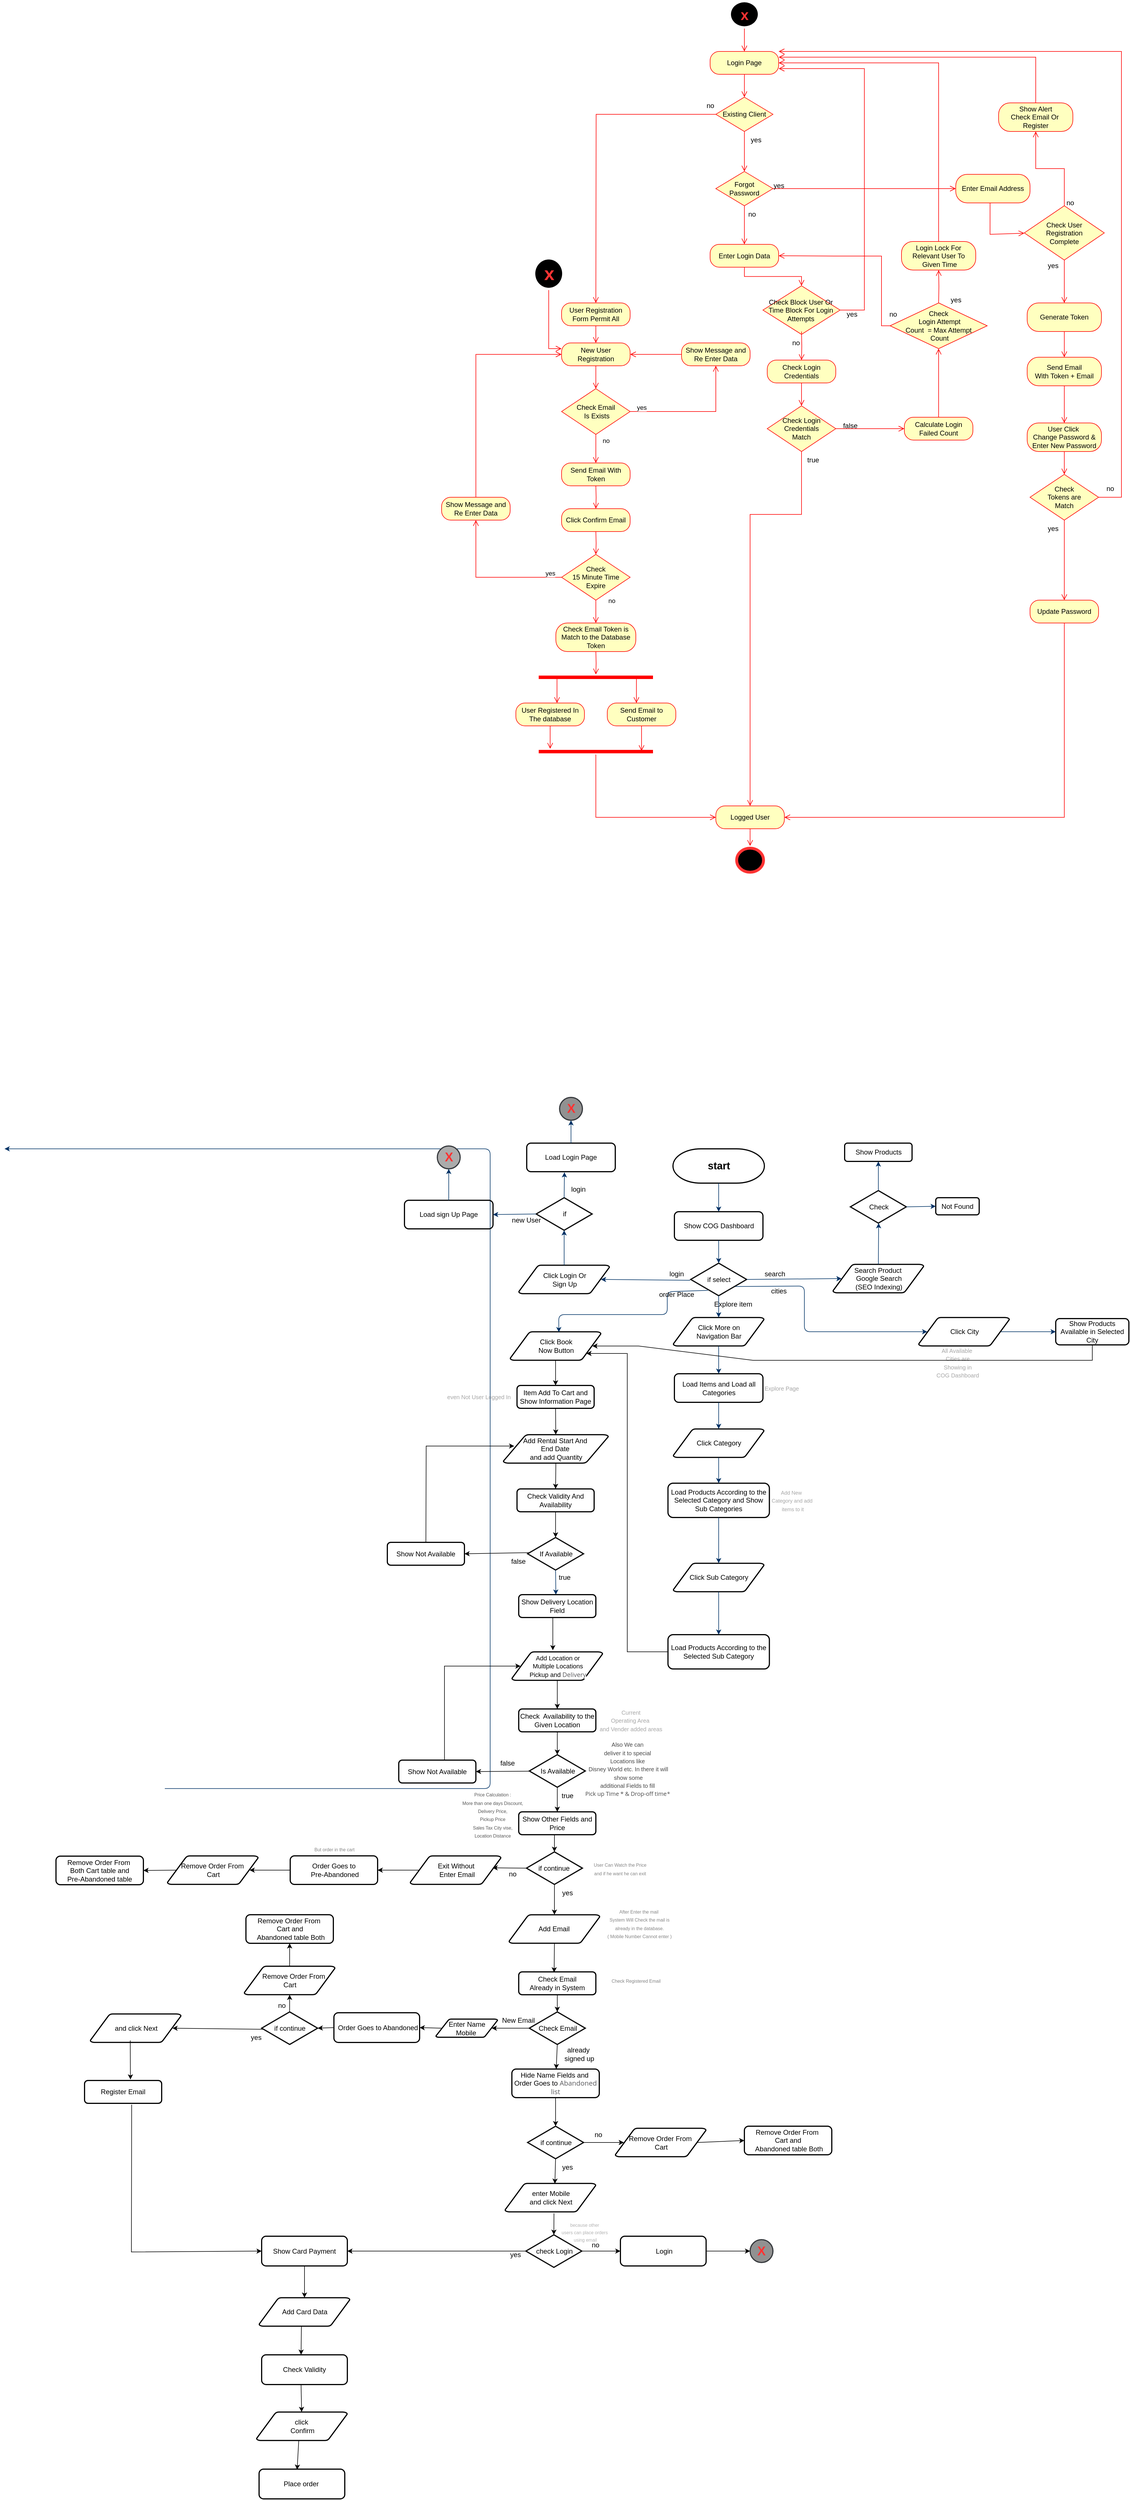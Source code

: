 <mxfile version="20.0.4" type="github">
  <diagram id="6a731a19-8d31-9384-78a2-239565b7b9f0" name="Page-1">
    <mxGraphModel dx="711" dy="2880" grid="1" gridSize="10" guides="1" tooltips="1" connect="1" arrows="1" fold="1" page="1" pageScale="1" pageWidth="1169" pageHeight="827" background="none" math="0" shadow="0">
      <root>
        <mxCell id="0" />
        <mxCell id="1" parent="0" />
        <mxCell id="45" value="" style="edgeStyle=elbowEdgeStyle;elbow=horizontal;exitX=1;exitY=0.5;exitPerimeter=0;entryX=0.905;entryY=0.5;entryPerimeter=0;fontStyle=1;strokeColor=#003366;strokeWidth=1;html=1;" parent="1" target="34" edge="1">
          <mxGeometry width="100" height="100" as="geometry">
            <mxPoint x="380.5" y="1119.25" as="sourcePoint" />
            <mxPoint x="100" as="targetPoint" />
            <Array as="points">
              <mxPoint x="950" y="1320" />
            </Array>
          </mxGeometry>
        </mxCell>
        <mxCell id="aSKBEI42A0uFyndoNrAT-55" value="&lt;font style=&quot;font-size: 18px;&quot;&gt;&lt;b&gt;start&lt;/b&gt;&lt;/font&gt;" style="shape=mxgraph.flowchart.terminator;strokeWidth=2;gradientColor=none;gradientDirection=north;fontStyle=0;html=1;" vertex="1" parent="1">
          <mxGeometry x="1270" width="160" height="60" as="geometry" />
        </mxCell>
        <mxCell id="aSKBEI42A0uFyndoNrAT-56" value="Show COG Dashboard" style="rounded=1;whiteSpace=wrap;html=1;strokeWidth=2;fillColor=none;" vertex="1" parent="1">
          <mxGeometry x="1272.5" y="110" width="155" height="50" as="geometry" />
        </mxCell>
        <mxCell id="aSKBEI42A0uFyndoNrAT-57" value="if select" style="shape=mxgraph.flowchart.decision;strokeWidth=2;gradientColor=none;gradientDirection=north;fontStyle=0;html=1;" vertex="1" parent="1">
          <mxGeometry x="1301" y="200" width="98" height="57" as="geometry" />
        </mxCell>
        <mxCell id="aSKBEI42A0uFyndoNrAT-58" value="Click More on &lt;br&gt;Navigation Bar" style="shape=mxgraph.flowchart.data;strokeWidth=2;gradientColor=none;gradientDirection=north;fontStyle=0;html=1;" vertex="1" parent="1">
          <mxGeometry x="1270.5" y="295" width="159" height="50" as="geometry" />
        </mxCell>
        <mxCell id="aSKBEI42A0uFyndoNrAT-59" value="Load Items and Load all&lt;br&gt;Categories" style="rounded=1;whiteSpace=wrap;html=1;strokeWidth=2;fillColor=none;" vertex="1" parent="1">
          <mxGeometry x="1272.5" y="393.5" width="155" height="50" as="geometry" />
        </mxCell>
        <mxCell id="aSKBEI42A0uFyndoNrAT-60" value="Click Category" style="shape=mxgraph.flowchart.data;strokeWidth=2;gradientColor=none;gradientDirection=north;fontStyle=0;html=1;" vertex="1" parent="1">
          <mxGeometry x="1270.5" y="490" width="159" height="50" as="geometry" />
        </mxCell>
        <mxCell id="aSKBEI42A0uFyndoNrAT-61" value="Load Products According to the Selected Category and Show Sub Categories" style="rounded=1;whiteSpace=wrap;html=1;strokeWidth=2;fillColor=none;" vertex="1" parent="1">
          <mxGeometry x="1261.25" y="585" width="177.5" height="60" as="geometry" />
        </mxCell>
        <mxCell id="aSKBEI42A0uFyndoNrAT-62" value="Click Sub Category" style="shape=mxgraph.flowchart.data;strokeWidth=2;gradientColor=none;gradientDirection=north;fontStyle=0;html=1;" vertex="1" parent="1">
          <mxGeometry x="1270.5" y="725" width="159" height="50" as="geometry" />
        </mxCell>
        <mxCell id="aSKBEI42A0uFyndoNrAT-63" value="Load Products According to the Selected Sub Category" style="rounded=1;whiteSpace=wrap;html=1;strokeWidth=2;fillColor=none;" vertex="1" parent="1">
          <mxGeometry x="1261.25" y="850" width="177.5" height="60" as="geometry" />
        </mxCell>
        <mxCell id="aSKBEI42A0uFyndoNrAT-64" value="&lt;font color=&quot;#a6a6a6&quot; style=&quot;font-size: 9px;&quot;&gt;Add New&amp;nbsp;&lt;br&gt;Category and add&lt;br&gt;&amp;nbsp;items to it&lt;/font&gt;" style="text;html=1;align=center;verticalAlign=middle;resizable=0;points=[];autosize=1;strokeColor=none;fillColor=none;" vertex="1" parent="1">
          <mxGeometry x="1427.5" y="585" width="100" height="60" as="geometry" />
        </mxCell>
        <mxCell id="aSKBEI42A0uFyndoNrAT-65" value="&lt;font size=&quot;1&quot; color=&quot;#a6a6a6&quot;&gt;Explore Page&lt;/font&gt;" style="text;html=1;align=center;verticalAlign=middle;resizable=0;points=[];autosize=1;strokeColor=none;fillColor=none;" vertex="1" parent="1">
          <mxGeometry x="1420" y="403.5" width="80" height="30" as="geometry" />
        </mxCell>
        <mxCell id="aSKBEI42A0uFyndoNrAT-66" value="Search Product&amp;nbsp;&lt;br&gt;Google Search&lt;br&gt;(SEO Indexing)" style="shape=mxgraph.flowchart.data;strokeWidth=2;gradientColor=none;gradientDirection=north;fontStyle=0;html=1;" vertex="1" parent="1">
          <mxGeometry x="1550" y="202" width="159" height="50" as="geometry" />
        </mxCell>
        <mxCell id="aSKBEI42A0uFyndoNrAT-67" value="Check" style="shape=mxgraph.flowchart.decision;strokeWidth=2;gradientColor=none;gradientDirection=north;fontStyle=0;html=1;" vertex="1" parent="1">
          <mxGeometry x="1580.5" y="73" width="98" height="57" as="geometry" />
        </mxCell>
        <mxCell id="aSKBEI42A0uFyndoNrAT-68" value="Show Products" style="rounded=1;whiteSpace=wrap;html=1;strokeWidth=2;fillColor=none;" vertex="1" parent="1">
          <mxGeometry x="1570.5" y="-10" width="118" height="32" as="geometry" />
        </mxCell>
        <mxCell id="aSKBEI42A0uFyndoNrAT-69" value="Not Found" style="rounded=1;whiteSpace=wrap;html=1;strokeWidth=2;fillColor=none;" vertex="1" parent="1">
          <mxGeometry x="1730" y="85.5" width="76" height="30" as="geometry" />
        </mxCell>
        <mxCell id="aSKBEI42A0uFyndoNrAT-70" style="fontStyle=1;strokeColor=#003366;strokeWidth=1;html=1;exitX=0.5;exitY=1;exitDx=0;exitDy=0;exitPerimeter=0;" edge="1" parent="1" source="aSKBEI42A0uFyndoNrAT-55" target="aSKBEI42A0uFyndoNrAT-56">
          <mxGeometry relative="1" as="geometry">
            <mxPoint x="940" y="200" as="sourcePoint" />
            <mxPoint x="890" y="390" as="targetPoint" />
          </mxGeometry>
        </mxCell>
        <mxCell id="aSKBEI42A0uFyndoNrAT-71" style="fontStyle=1;strokeColor=#003366;strokeWidth=1;html=1;exitX=0.5;exitY=1;exitDx=0;exitDy=0;entryX=0.5;entryY=0;entryDx=0;entryDy=0;entryPerimeter=0;" edge="1" parent="1" source="aSKBEI42A0uFyndoNrAT-56" target="aSKBEI42A0uFyndoNrAT-57">
          <mxGeometry relative="1" as="geometry">
            <mxPoint x="1360" y="80" as="sourcePoint" />
            <mxPoint x="1360" y="120" as="targetPoint" />
          </mxGeometry>
        </mxCell>
        <mxCell id="aSKBEI42A0uFyndoNrAT-72" style="fontStyle=1;strokeColor=#003366;strokeWidth=1;html=1;exitX=0.5;exitY=1;exitDx=0;exitDy=0;entryX=0.5;entryY=0;entryDx=0;entryDy=0;entryPerimeter=0;exitPerimeter=0;" edge="1" parent="1" source="aSKBEI42A0uFyndoNrAT-57" target="aSKBEI42A0uFyndoNrAT-58">
          <mxGeometry relative="1" as="geometry">
            <mxPoint x="1360" y="170" as="sourcePoint" />
            <mxPoint x="1360.0" y="210" as="targetPoint" />
          </mxGeometry>
        </mxCell>
        <mxCell id="aSKBEI42A0uFyndoNrAT-73" style="fontStyle=1;strokeColor=#003366;strokeWidth=1;html=1;exitX=1;exitY=0.5;exitDx=0;exitDy=0;entryX=0.095;entryY=0.5;entryDx=0;entryDy=0;entryPerimeter=0;exitPerimeter=0;" edge="1" parent="1" source="aSKBEI42A0uFyndoNrAT-57" target="aSKBEI42A0uFyndoNrAT-66">
          <mxGeometry relative="1" as="geometry">
            <mxPoint x="1360.0" y="267.0" as="sourcePoint" />
            <mxPoint x="1360" y="305" as="targetPoint" />
          </mxGeometry>
        </mxCell>
        <mxCell id="aSKBEI42A0uFyndoNrAT-74" style="fontStyle=1;strokeColor=#003366;strokeWidth=1;html=1;exitX=0.5;exitY=0;exitDx=0;exitDy=0;exitPerimeter=0;" edge="1" parent="1" source="aSKBEI42A0uFyndoNrAT-66">
          <mxGeometry relative="1" as="geometry">
            <mxPoint x="1360.0" y="267.0" as="sourcePoint" />
            <mxPoint x="1630" y="130" as="targetPoint" />
          </mxGeometry>
        </mxCell>
        <mxCell id="aSKBEI42A0uFyndoNrAT-75" style="fontStyle=1;strokeColor=#003366;strokeWidth=1;html=1;exitX=0.5;exitY=0;exitDx=0;exitDy=0;exitPerimeter=0;entryX=0.5;entryY=1;entryDx=0;entryDy=0;" edge="1" parent="1" source="aSKBEI42A0uFyndoNrAT-67" target="aSKBEI42A0uFyndoNrAT-68">
          <mxGeometry relative="1" as="geometry">
            <mxPoint x="1639.5" y="262.0" as="sourcePoint" />
            <mxPoint x="1660" y="40" as="targetPoint" />
          </mxGeometry>
        </mxCell>
        <mxCell id="aSKBEI42A0uFyndoNrAT-76" style="fontStyle=1;strokeColor=#003366;strokeWidth=1;html=1;exitX=1;exitY=0.5;exitDx=0;exitDy=0;exitPerimeter=0;entryX=0;entryY=0.5;entryDx=0;entryDy=0;" edge="1" parent="1" source="aSKBEI42A0uFyndoNrAT-67" target="aSKBEI42A0uFyndoNrAT-69">
          <mxGeometry relative="1" as="geometry">
            <mxPoint x="1639.5" y="83" as="sourcePoint" />
            <mxPoint x="1639.5" y="32" as="targetPoint" />
          </mxGeometry>
        </mxCell>
        <mxCell id="aSKBEI42A0uFyndoNrAT-77" style="fontStyle=1;strokeColor=#003366;strokeWidth=1;html=1;exitX=0.796;exitY=0.718;exitDx=0;exitDy=0;exitPerimeter=0;entryX=0.095;entryY=0.5;entryDx=0;entryDy=0;entryPerimeter=0;" edge="1" parent="1" source="aSKBEI42A0uFyndoNrAT-57" target="aSKBEI42A0uFyndoNrAT-78">
          <mxGeometry relative="1" as="geometry">
            <mxPoint x="1409" y="238.5" as="sourcePoint" />
            <mxPoint x="1690" y="320" as="targetPoint" />
            <Array as="points">
              <mxPoint x="1500" y="240" />
              <mxPoint x="1500" y="320" />
            </Array>
          </mxGeometry>
        </mxCell>
        <mxCell id="aSKBEI42A0uFyndoNrAT-78" value="Click City" style="shape=mxgraph.flowchart.data;strokeWidth=2;gradientColor=none;gradientDirection=north;fontStyle=0;html=1;" vertex="1" parent="1">
          <mxGeometry x="1700" y="295" width="159" height="50" as="geometry" />
        </mxCell>
        <mxCell id="aSKBEI42A0uFyndoNrAT-79" value="&lt;font size=&quot;1&quot; color=&quot;#a6a6a6&quot;&gt;All Available&amp;nbsp;&lt;br&gt;Cities are &lt;br&gt;Showing in &lt;br&gt;COG&amp;nbsp;Dashboard&lt;/font&gt;" style="text;html=1;align=center;verticalAlign=middle;resizable=0;points=[];autosize=1;strokeColor=none;fillColor=none;" vertex="1" parent="1">
          <mxGeometry x="1718" y="338.5" width="100" height="70" as="geometry" />
        </mxCell>
        <mxCell id="aSKBEI42A0uFyndoNrAT-80" style="fontStyle=1;strokeColor=#003366;strokeWidth=1;html=1;exitX=0.5;exitY=1;exitDx=0;exitDy=0;entryX=0.5;entryY=0;entryDx=0;entryDy=0;exitPerimeter=0;" edge="1" parent="1" source="aSKBEI42A0uFyndoNrAT-58" target="aSKBEI42A0uFyndoNrAT-59">
          <mxGeometry relative="1" as="geometry">
            <mxPoint x="1360.0" y="267.0" as="sourcePoint" />
            <mxPoint x="1360" y="305.0" as="targetPoint" />
          </mxGeometry>
        </mxCell>
        <mxCell id="aSKBEI42A0uFyndoNrAT-81" style="fontStyle=1;strokeColor=#003366;strokeWidth=1;html=1;exitX=0.5;exitY=1;exitDx=0;exitDy=0;" edge="1" parent="1" source="aSKBEI42A0uFyndoNrAT-59" target="aSKBEI42A0uFyndoNrAT-60">
          <mxGeometry relative="1" as="geometry">
            <mxPoint x="1360" y="355.0" as="sourcePoint" />
            <mxPoint x="1360" y="403.5" as="targetPoint" />
          </mxGeometry>
        </mxCell>
        <mxCell id="aSKBEI42A0uFyndoNrAT-82" style="fontStyle=1;strokeColor=#003366;strokeWidth=1;html=1;exitX=0.5;exitY=1;exitDx=0;exitDy=0;exitPerimeter=0;" edge="1" parent="1" source="aSKBEI42A0uFyndoNrAT-60" target="aSKBEI42A0uFyndoNrAT-61">
          <mxGeometry relative="1" as="geometry">
            <mxPoint x="1360" y="453.5" as="sourcePoint" />
            <mxPoint x="1360" y="500.0" as="targetPoint" />
          </mxGeometry>
        </mxCell>
        <mxCell id="aSKBEI42A0uFyndoNrAT-83" value="Show Products&lt;br&gt;Available in Selected City&lt;br&gt;" style="rounded=1;whiteSpace=wrap;html=1;strokeWidth=2;fillColor=none;" vertex="1" parent="1">
          <mxGeometry x="1940" y="297" width="128" height="46" as="geometry" />
        </mxCell>
        <mxCell id="aSKBEI42A0uFyndoNrAT-84" style="fontStyle=1;strokeColor=#003366;strokeWidth=1;html=1;exitX=0.905;exitY=0.5;exitDx=0;exitDy=0;exitPerimeter=0;entryX=0;entryY=0.5;entryDx=0;entryDy=0;" edge="1" parent="1" source="aSKBEI42A0uFyndoNrAT-78" target="aSKBEI42A0uFyndoNrAT-83">
          <mxGeometry relative="1" as="geometry">
            <mxPoint x="1688.5" y="111.5" as="sourcePoint" />
            <mxPoint x="1740" y="110.5" as="targetPoint" />
          </mxGeometry>
        </mxCell>
        <mxCell id="aSKBEI42A0uFyndoNrAT-85" style="fontStyle=1;strokeColor=#003366;strokeWidth=1;html=1;entryX=0.5;entryY=0;entryDx=0;entryDy=0;entryPerimeter=0;exitX=0.5;exitY=1;exitDx=0;exitDy=0;" edge="1" parent="1" source="aSKBEI42A0uFyndoNrAT-61" target="aSKBEI42A0uFyndoNrAT-62">
          <mxGeometry relative="1" as="geometry">
            <mxPoint x="1350" y="640" as="sourcePoint" />
            <mxPoint x="1360" y="595.0" as="targetPoint" />
          </mxGeometry>
        </mxCell>
        <mxCell id="aSKBEI42A0uFyndoNrAT-87" style="fontStyle=1;strokeColor=#003366;strokeWidth=1;html=1;entryX=0.5;entryY=0;entryDx=0;entryDy=0;exitX=0.5;exitY=1;exitDx=0;exitDy=0;exitPerimeter=0;" edge="1" parent="1" source="aSKBEI42A0uFyndoNrAT-62" target="aSKBEI42A0uFyndoNrAT-63">
          <mxGeometry relative="1" as="geometry">
            <mxPoint x="1360" y="655.0" as="sourcePoint" />
            <mxPoint x="1360" y="735" as="targetPoint" />
          </mxGeometry>
        </mxCell>
        <mxCell id="aSKBEI42A0uFyndoNrAT-88" value="Click Login Or &lt;br&gt;Sign Up" style="shape=mxgraph.flowchart.data;strokeWidth=2;gradientColor=none;gradientDirection=north;fontStyle=0;html=1;" vertex="1" parent="1">
          <mxGeometry x="1000" y="203.5" width="159" height="50" as="geometry" />
        </mxCell>
        <mxCell id="aSKBEI42A0uFyndoNrAT-89" value="if" style="shape=mxgraph.flowchart.decision;strokeWidth=2;gradientColor=none;gradientDirection=north;fontStyle=0;html=1;" vertex="1" parent="1">
          <mxGeometry x="1030.5" y="85.5" width="98" height="57" as="geometry" />
        </mxCell>
        <mxCell id="aSKBEI42A0uFyndoNrAT-90" value="Load Login Page" style="rounded=1;whiteSpace=wrap;html=1;strokeWidth=2;fillColor=none;" vertex="1" parent="1">
          <mxGeometry x="1014" y="-10" width="155" height="50" as="geometry" />
        </mxCell>
        <mxCell id="aSKBEI42A0uFyndoNrAT-91" value="Load sign Up Page" style="rounded=1;whiteSpace=wrap;html=1;strokeWidth=2;fillColor=none;" vertex="1" parent="1">
          <mxGeometry x="800" y="90" width="155" height="50" as="geometry" />
        </mxCell>
        <mxCell id="aSKBEI42A0uFyndoNrAT-185" value="&lt;b&gt;&lt;font color=&quot;#ff3333&quot; style=&quot;font-size: 25px;&quot;&gt;x&lt;/font&gt;&lt;/b&gt;" style="ellipse;html=1;shape=endState;fillColor=#000000;strokeColor=none;" vertex="1" parent="1">
          <mxGeometry x="1367.5" y="-2010" width="55" height="50" as="geometry" />
        </mxCell>
        <mxCell id="aSKBEI42A0uFyndoNrAT-186" value="New User Registration" style="rounded=1;whiteSpace=wrap;html=1;arcSize=40;fontColor=#000000;fillColor=#ffffc0;strokeColor=#ff0000;" vertex="1" parent="1">
          <mxGeometry x="1075" y="-1410" width="120" height="40" as="geometry" />
        </mxCell>
        <mxCell id="aSKBEI42A0uFyndoNrAT-187" value="User Registration Form Permit All" style="rounded=1;whiteSpace=wrap;html=1;arcSize=40;fontColor=#000000;fillColor=#ffffc0;strokeColor=#ff0000;" vertex="1" parent="1">
          <mxGeometry x="1075" y="-1480" width="120" height="40" as="geometry" />
        </mxCell>
        <mxCell id="aSKBEI42A0uFyndoNrAT-188" value="" style="ellipse;html=1;shape=startState;fillColor=#000000;strokeColor=#FF3333;strokeWidth=5;" vertex="1" parent="1">
          <mxGeometry x="1377.5" y="-530" width="55" height="50" as="geometry" />
        </mxCell>
        <mxCell id="aSKBEI42A0uFyndoNrAT-189" value="" style="edgeStyle=orthogonalEdgeStyle;html=1;verticalAlign=bottom;endArrow=open;endSize=8;strokeColor=#ff0000;rounded=0;" edge="1" parent="1" source="aSKBEI42A0uFyndoNrAT-186">
          <mxGeometry relative="1" as="geometry">
            <mxPoint x="1135" y="-1330" as="targetPoint" />
          </mxGeometry>
        </mxCell>
        <mxCell id="aSKBEI42A0uFyndoNrAT-190" value="Send Email With Token" style="rounded=1;whiteSpace=wrap;html=1;arcSize=40;fontColor=#000000;fillColor=#ffffc0;strokeColor=#ff0000;" vertex="1" parent="1">
          <mxGeometry x="1075" y="-1200" width="120" height="40" as="geometry" />
        </mxCell>
        <mxCell id="aSKBEI42A0uFyndoNrAT-191" value="Check Email&lt;br&gt;&amp;nbsp;Is Exists" style="rhombus;whiteSpace=wrap;html=1;fillColor=#ffffc0;strokeColor=#ff0000;" vertex="1" parent="1">
          <mxGeometry x="1075" y="-1330" width="120" height="80" as="geometry" />
        </mxCell>
        <mxCell id="aSKBEI42A0uFyndoNrAT-192" value="no" style="edgeStyle=orthogonalEdgeStyle;html=1;align=left;verticalAlign=bottom;endArrow=open;endSize=8;strokeColor=#ff0000;rounded=0;entryX=0.5;entryY=1;entryDx=0;entryDy=0;" edge="1" parent="1" source="aSKBEI42A0uFyndoNrAT-191" target="aSKBEI42A0uFyndoNrAT-194">
          <mxGeometry x="-1" y="-78" relative="1" as="geometry">
            <mxPoint x="1345" y="-1380" as="targetPoint" />
            <mxPoint x="-50" y="-18" as="offset" />
          </mxGeometry>
        </mxCell>
        <mxCell id="aSKBEI42A0uFyndoNrAT-193" value="yes" style="edgeStyle=orthogonalEdgeStyle;html=1;align=left;verticalAlign=top;endArrow=open;endSize=8;strokeColor=#ff0000;rounded=0;" edge="1" parent="1" source="aSKBEI42A0uFyndoNrAT-191">
          <mxGeometry x="-1" y="92" relative="1" as="geometry">
            <mxPoint x="1135" y="-1200" as="targetPoint" />
            <mxPoint x="-22" y="-60" as="offset" />
          </mxGeometry>
        </mxCell>
        <mxCell id="aSKBEI42A0uFyndoNrAT-194" value="Show Message and Re Enter Data" style="rounded=1;whiteSpace=wrap;html=1;arcSize=40;fontColor=#000000;fillColor=#ffffc0;strokeColor=#ff0000;" vertex="1" parent="1">
          <mxGeometry x="1285" y="-1410" width="120" height="40" as="geometry" />
        </mxCell>
        <mxCell id="aSKBEI42A0uFyndoNrAT-195" value="" style="edgeStyle=orthogonalEdgeStyle;html=1;verticalAlign=bottom;endArrow=open;endSize=8;strokeColor=#ff0000;rounded=0;exitX=0;exitY=0.5;exitDx=0;exitDy=0;entryX=1;entryY=0.5;entryDx=0;entryDy=0;" edge="1" parent="1" source="aSKBEI42A0uFyndoNrAT-194" target="aSKBEI42A0uFyndoNrAT-186">
          <mxGeometry relative="1" as="geometry">
            <mxPoint x="1145" y="-1320" as="targetPoint" />
            <mxPoint x="1145" y="-1360" as="sourcePoint" />
          </mxGeometry>
        </mxCell>
        <mxCell id="aSKBEI42A0uFyndoNrAT-196" value="Click Confirm Email" style="rounded=1;whiteSpace=wrap;html=1;arcSize=40;fontColor=#000000;fillColor=#ffffc0;strokeColor=#ff0000;" vertex="1" parent="1">
          <mxGeometry x="1075" y="-1120" width="120" height="40" as="geometry" />
        </mxCell>
        <mxCell id="aSKBEI42A0uFyndoNrAT-197" value="Check&lt;br&gt;15 Minute Time Expire" style="rhombus;whiteSpace=wrap;html=1;fillColor=#ffffc0;strokeColor=#ff0000;" vertex="1" parent="1">
          <mxGeometry x="1075" y="-1040" width="120" height="80" as="geometry" />
        </mxCell>
        <mxCell id="aSKBEI42A0uFyndoNrAT-198" value="Show Message and Re Enter Data" style="rounded=1;whiteSpace=wrap;html=1;arcSize=40;fontColor=#000000;fillColor=#ffffc0;strokeColor=#ff0000;" vertex="1" parent="1">
          <mxGeometry x="865" y="-1140" width="120" height="40" as="geometry" />
        </mxCell>
        <mxCell id="aSKBEI42A0uFyndoNrAT-199" value="no" style="edgeStyle=orthogonalEdgeStyle;html=1;align=left;verticalAlign=bottom;endArrow=open;endSize=8;strokeColor=#ff0000;rounded=0;entryX=0.5;entryY=1;entryDx=0;entryDy=0;exitX=0;exitY=0.5;exitDx=0;exitDy=0;" edge="1" parent="1" source="aSKBEI42A0uFyndoNrAT-197" target="aSKBEI42A0uFyndoNrAT-198">
          <mxGeometry x="-1" y="94" relative="1" as="geometry">
            <mxPoint x="1355" y="-1360" as="targetPoint" />
            <mxPoint x="1205" y="-1280" as="sourcePoint" />
            <mxPoint x="80" y="-44" as="offset" />
          </mxGeometry>
        </mxCell>
        <mxCell id="aSKBEI42A0uFyndoNrAT-200" value="yes" style="edgeStyle=orthogonalEdgeStyle;html=1;align=left;verticalAlign=top;endArrow=open;endSize=8;strokeColor=#ff0000;rounded=0;exitX=0.5;exitY=1;exitDx=0;exitDy=0;entryX=0.5;entryY=0;entryDx=0;entryDy=0;" edge="1" parent="1" source="aSKBEI42A0uFyndoNrAT-197" target="aSKBEI42A0uFyndoNrAT-207">
          <mxGeometry x="-1" y="-108" relative="1" as="geometry">
            <mxPoint x="1135" y="-930" as="targetPoint" />
            <mxPoint x="1145" y="-1240" as="sourcePoint" />
            <mxPoint x="18" y="-60" as="offset" />
          </mxGeometry>
        </mxCell>
        <mxCell id="aSKBEI42A0uFyndoNrAT-201" value="" style="edgeStyle=orthogonalEdgeStyle;html=1;verticalAlign=bottom;endArrow=open;endSize=8;strokeColor=#ff0000;rounded=0;exitX=0.5;exitY=0;exitDx=0;exitDy=0;entryX=0;entryY=0.5;entryDx=0;entryDy=0;" edge="1" parent="1" source="aSKBEI42A0uFyndoNrAT-198" target="aSKBEI42A0uFyndoNrAT-186">
          <mxGeometry relative="1" as="geometry">
            <mxPoint x="1195" y="-1180.5" as="targetPoint" />
            <mxPoint x="1285" y="-1180.5" as="sourcePoint" />
            <Array as="points">
              <mxPoint x="925" y="-1390" />
            </Array>
          </mxGeometry>
        </mxCell>
        <mxCell id="aSKBEI42A0uFyndoNrAT-202" value="" style="shape=line;html=1;strokeWidth=6;strokeColor=#ff0000;" vertex="1" parent="1">
          <mxGeometry x="1035" y="-830" width="200" height="10" as="geometry" />
        </mxCell>
        <mxCell id="aSKBEI42A0uFyndoNrAT-203" value="" style="edgeStyle=orthogonalEdgeStyle;html=1;verticalAlign=bottom;endArrow=open;endSize=8;strokeColor=#ff0000;rounded=0;exitX=0.855;exitY=0.8;exitDx=0;exitDy=0;exitPerimeter=0;" edge="1" parent="1" source="aSKBEI42A0uFyndoNrAT-202">
          <mxGeometry relative="1" as="geometry">
            <mxPoint x="1206" y="-780" as="targetPoint" />
            <Array as="points" />
          </mxGeometry>
        </mxCell>
        <mxCell id="aSKBEI42A0uFyndoNrAT-204" value="" style="edgeStyle=orthogonalEdgeStyle;html=1;verticalAlign=bottom;endArrow=open;endSize=8;strokeColor=#ff0000;rounded=0;exitX=0.16;exitY=0.3;exitDx=0;exitDy=0;exitPerimeter=0;" edge="1" parent="1" source="aSKBEI42A0uFyndoNrAT-202">
          <mxGeometry relative="1" as="geometry">
            <mxPoint x="1067" y="-780" as="targetPoint" />
            <mxPoint x="1225" y="-812" as="sourcePoint" />
            <Array as="points">
              <mxPoint x="1067" y="-780" />
            </Array>
          </mxGeometry>
        </mxCell>
        <mxCell id="aSKBEI42A0uFyndoNrAT-205" value="User Registered In The database" style="rounded=1;whiteSpace=wrap;html=1;arcSize=40;fontColor=#000000;fillColor=#ffffc0;strokeColor=#ff0000;" vertex="1" parent="1">
          <mxGeometry x="995" y="-780" width="120" height="40" as="geometry" />
        </mxCell>
        <mxCell id="aSKBEI42A0uFyndoNrAT-206" value="Send Email to Customer" style="rounded=1;whiteSpace=wrap;html=1;arcSize=40;fontColor=#000000;fillColor=#ffffc0;strokeColor=#ff0000;" vertex="1" parent="1">
          <mxGeometry x="1155" y="-780" width="120" height="40" as="geometry" />
        </mxCell>
        <mxCell id="aSKBEI42A0uFyndoNrAT-207" value="Check Email Token is Match to the Database Token" style="rounded=1;whiteSpace=wrap;html=1;arcSize=40;fontColor=#000000;fillColor=#ffffc0;strokeColor=#ff0000;" vertex="1" parent="1">
          <mxGeometry x="1065" y="-920" width="140" height="50" as="geometry" />
        </mxCell>
        <mxCell id="aSKBEI42A0uFyndoNrAT-208" value="" style="edgeStyle=orthogonalEdgeStyle;html=1;verticalAlign=bottom;endArrow=open;endSize=8;strokeColor=#ff0000;rounded=0;exitX=0.5;exitY=1;exitDx=0;exitDy=0;" edge="1" parent="1" source="aSKBEI42A0uFyndoNrAT-187">
          <mxGeometry relative="1" as="geometry">
            <mxPoint x="1135" y="-1410" as="targetPoint" />
            <mxPoint x="1145" y="-1360" as="sourcePoint" />
          </mxGeometry>
        </mxCell>
        <mxCell id="aSKBEI42A0uFyndoNrAT-209" value="" style="edgeStyle=orthogonalEdgeStyle;html=1;verticalAlign=bottom;endArrow=open;endSize=8;strokeColor=#ff0000;rounded=0;exitX=0;exitY=0.5;exitDx=0;exitDy=0;" edge="1" parent="1" source="aSKBEI42A0uFyndoNrAT-220">
          <mxGeometry relative="1" as="geometry">
            <mxPoint x="1135" y="-1480" as="targetPoint" />
            <mxPoint x="1145" y="-1430" as="sourcePoint" />
          </mxGeometry>
        </mxCell>
        <mxCell id="aSKBEI42A0uFyndoNrAT-210" value="" style="edgeStyle=orthogonalEdgeStyle;html=1;verticalAlign=bottom;endArrow=open;endSize=8;strokeColor=#ff0000;rounded=0;entryX=0.5;entryY=0;entryDx=0;entryDy=0;" edge="1" parent="1" target="aSKBEI42A0uFyndoNrAT-196">
          <mxGeometry relative="1" as="geometry">
            <mxPoint x="1145" y="-1320" as="targetPoint" />
            <mxPoint x="1135" y="-1160" as="sourcePoint" />
          </mxGeometry>
        </mxCell>
        <mxCell id="aSKBEI42A0uFyndoNrAT-211" value="" style="edgeStyle=orthogonalEdgeStyle;html=1;verticalAlign=bottom;endArrow=open;endSize=8;strokeColor=#ff0000;rounded=0;entryX=0.5;entryY=0;entryDx=0;entryDy=0;" edge="1" parent="1" target="aSKBEI42A0uFyndoNrAT-197">
          <mxGeometry relative="1" as="geometry">
            <mxPoint x="1145" y="-1110" as="targetPoint" />
            <mxPoint x="1135" y="-1080" as="sourcePoint" />
          </mxGeometry>
        </mxCell>
        <mxCell id="aSKBEI42A0uFyndoNrAT-212" value="" style="edgeStyle=orthogonalEdgeStyle;html=1;verticalAlign=bottom;endArrow=open;endSize=8;strokeColor=#ff0000;rounded=0;" edge="1" parent="1" target="aSKBEI42A0uFyndoNrAT-202">
          <mxGeometry relative="1" as="geometry">
            <mxPoint x="1145" y="-1110" as="targetPoint" />
            <mxPoint x="1135" y="-870" as="sourcePoint" />
          </mxGeometry>
        </mxCell>
        <mxCell id="aSKBEI42A0uFyndoNrAT-213" value="" style="shape=line;html=1;strokeWidth=6;strokeColor=#ff0000;" vertex="1" parent="1">
          <mxGeometry x="1035" y="-700" width="200" height="10" as="geometry" />
        </mxCell>
        <mxCell id="aSKBEI42A0uFyndoNrAT-214" value="" style="edgeStyle=orthogonalEdgeStyle;html=1;verticalAlign=bottom;endArrow=open;endSize=8;strokeColor=#ff0000;rounded=0;entryX=0;entryY=0.5;entryDx=0;entryDy=0;" edge="1" parent="1" source="aSKBEI42A0uFyndoNrAT-213" target="aSKBEI42A0uFyndoNrAT-247">
          <mxGeometry relative="1" as="geometry">
            <mxPoint x="1135" y="-640" as="targetPoint" />
            <Array as="points">
              <mxPoint x="1135" y="-580" />
            </Array>
          </mxGeometry>
        </mxCell>
        <mxCell id="aSKBEI42A0uFyndoNrAT-215" value="" style="edgeStyle=orthogonalEdgeStyle;html=1;verticalAlign=bottom;endArrow=open;endSize=8;strokeColor=#ff0000;rounded=0;exitX=0.5;exitY=1;exitDx=0;exitDy=0;entryX=0.9;entryY=0.4;entryDx=0;entryDy=0;entryPerimeter=0;" edge="1" parent="1" source="aSKBEI42A0uFyndoNrAT-206" target="aSKBEI42A0uFyndoNrAT-213">
          <mxGeometry relative="1" as="geometry">
            <mxPoint x="1216" y="-770" as="targetPoint" />
            <mxPoint x="1216" y="-812" as="sourcePoint" />
            <Array as="points" />
          </mxGeometry>
        </mxCell>
        <mxCell id="aSKBEI42A0uFyndoNrAT-216" value="" style="edgeStyle=orthogonalEdgeStyle;html=1;verticalAlign=bottom;endArrow=open;endSize=8;strokeColor=#ff0000;rounded=0;exitX=0.5;exitY=1;exitDx=0;exitDy=0;" edge="1" parent="1" source="aSKBEI42A0uFyndoNrAT-205">
          <mxGeometry relative="1" as="geometry">
            <mxPoint x="1055" y="-700" as="targetPoint" />
            <mxPoint x="1225" y="-730" as="sourcePoint" />
            <Array as="points" />
          </mxGeometry>
        </mxCell>
        <mxCell id="aSKBEI42A0uFyndoNrAT-217" value="Login Page" style="rounded=1;whiteSpace=wrap;html=1;arcSize=40;fontColor=#000000;fillColor=#ffffc0;strokeColor=#ff0000;" vertex="1" parent="1">
          <mxGeometry x="1335" y="-1920" width="120" height="40" as="geometry" />
        </mxCell>
        <mxCell id="aSKBEI42A0uFyndoNrAT-218" value="" style="edgeStyle=orthogonalEdgeStyle;html=1;verticalAlign=bottom;endArrow=open;endSize=8;strokeColor=#ff0000;rounded=0;exitX=0.5;exitY=1;exitDx=0;exitDy=0;entryX=0.5;entryY=0;entryDx=0;entryDy=0;" edge="1" parent="1" source="aSKBEI42A0uFyndoNrAT-185" target="aSKBEI42A0uFyndoNrAT-217">
          <mxGeometry relative="1" as="geometry">
            <mxPoint x="1270" y="-1830" as="targetPoint" />
            <mxPoint x="1270" y="-1890" as="sourcePoint" />
            <Array as="points" />
          </mxGeometry>
        </mxCell>
        <mxCell id="aSKBEI42A0uFyndoNrAT-219" value="Enter Login Data" style="rounded=1;whiteSpace=wrap;html=1;arcSize=40;fontColor=#000000;fillColor=#ffffc0;strokeColor=#ff0000;" vertex="1" parent="1">
          <mxGeometry x="1335" y="-1582.5" width="120" height="40" as="geometry" />
        </mxCell>
        <mxCell id="aSKBEI42A0uFyndoNrAT-220" value="Existing Client" style="rhombus;whiteSpace=wrap;html=1;fillColor=#ffffc0;strokeColor=#ff0000;" vertex="1" parent="1">
          <mxGeometry x="1345" y="-1840" width="100" height="60" as="geometry" />
        </mxCell>
        <mxCell id="aSKBEI42A0uFyndoNrAT-221" value="" style="edgeStyle=orthogonalEdgeStyle;html=1;verticalAlign=bottom;endArrow=open;endSize=8;strokeColor=#ff0000;rounded=0;entryX=0.5;entryY=0;entryDx=0;entryDy=0;" edge="1" parent="1" source="aSKBEI42A0uFyndoNrAT-217" target="aSKBEI42A0uFyndoNrAT-220">
          <mxGeometry relative="1" as="geometry">
            <mxPoint x="1445" y="-1790" as="targetPoint" />
            <mxPoint x="1435" y="-1780" as="sourcePoint" />
            <Array as="points" />
          </mxGeometry>
        </mxCell>
        <mxCell id="aSKBEI42A0uFyndoNrAT-222" value="no" style="text;html=1;align=center;verticalAlign=middle;resizable=0;points=[];autosize=1;strokeColor=none;fillColor=none;" vertex="1" parent="1">
          <mxGeometry x="1315" y="-1840" width="40" height="30" as="geometry" />
        </mxCell>
        <mxCell id="aSKBEI42A0uFyndoNrAT-223" value="yes" style="text;html=1;align=center;verticalAlign=middle;resizable=0;points=[];autosize=1;strokeColor=none;fillColor=none;" vertex="1" parent="1">
          <mxGeometry x="1395" y="-1780" width="40" height="30" as="geometry" />
        </mxCell>
        <mxCell id="aSKBEI42A0uFyndoNrAT-224" value="Check Login &lt;br&gt;Credentials&lt;br&gt;Match" style="rhombus;whiteSpace=wrap;html=1;fillColor=#ffffc0;strokeColor=#ff0000;" vertex="1" parent="1">
          <mxGeometry x="1435" y="-1300" width="120" height="80" as="geometry" />
        </mxCell>
        <mxCell id="aSKBEI42A0uFyndoNrAT-225" value="" style="edgeStyle=orthogonalEdgeStyle;html=1;verticalAlign=bottom;endArrow=open;endSize=8;strokeColor=#ff0000;rounded=0;entryX=0.5;entryY=0;entryDx=0;entryDy=0;startArrow=none;" edge="1" parent="1" source="aSKBEI42A0uFyndoNrAT-226" target="aSKBEI42A0uFyndoNrAT-224">
          <mxGeometry relative="1" as="geometry">
            <mxPoint x="1105" y="-1400" as="targetPoint" />
            <mxPoint x="1495" y="-1420" as="sourcePoint" />
          </mxGeometry>
        </mxCell>
        <mxCell id="aSKBEI42A0uFyndoNrAT-226" value="Check Login&lt;br&gt;Credentials" style="rounded=1;whiteSpace=wrap;html=1;arcSize=40;fontColor=#000000;fillColor=#ffffc0;strokeColor=#ff0000;" vertex="1" parent="1">
          <mxGeometry x="1435" y="-1380" width="120" height="40" as="geometry" />
        </mxCell>
        <mxCell id="aSKBEI42A0uFyndoNrAT-227" value="" style="edgeStyle=orthogonalEdgeStyle;html=1;verticalAlign=bottom;endArrow=open;endSize=8;strokeColor=#ff0000;rounded=0;exitX=0.5;exitY=1;exitDx=0;exitDy=0;entryX=0.5;entryY=0;entryDx=0;entryDy=0;" edge="1" parent="1" source="aSKBEI42A0uFyndoNrAT-219" target="aSKBEI42A0uFyndoNrAT-239">
          <mxGeometry relative="1" as="geometry">
            <mxPoint x="1105" y="-1030" as="targetPoint" />
            <mxPoint x="1105" y="-1070" as="sourcePoint" />
          </mxGeometry>
        </mxCell>
        <mxCell id="aSKBEI42A0uFyndoNrAT-228" value="Calculate Login Failed Count" style="rounded=1;whiteSpace=wrap;html=1;arcSize=40;fontColor=#000000;fillColor=#ffffc0;strokeColor=#ff0000;" vertex="1" parent="1">
          <mxGeometry x="1675" y="-1280" width="120" height="40" as="geometry" />
        </mxCell>
        <mxCell id="aSKBEI42A0uFyndoNrAT-229" value="Check&lt;br&gt;&amp;nbsp;Login Attempt &lt;br&gt;Count&amp;nbsp; = Max Attempt&lt;br&gt;&amp;nbsp;Count" style="rhombus;whiteSpace=wrap;html=1;fillColor=#ffffc0;strokeColor=#ff0000;" vertex="1" parent="1">
          <mxGeometry x="1650" y="-1480" width="170" height="80" as="geometry" />
        </mxCell>
        <mxCell id="aSKBEI42A0uFyndoNrAT-230" value="" style="edgeStyle=orthogonalEdgeStyle;html=1;verticalAlign=bottom;endArrow=open;endSize=8;strokeColor=#ff0000;rounded=0;entryX=0.5;entryY=1;entryDx=0;entryDy=0;startArrow=none;exitX=0.5;exitY=0;exitDx=0;exitDy=0;" edge="1" parent="1" source="aSKBEI42A0uFyndoNrAT-228" target="aSKBEI42A0uFyndoNrAT-229">
          <mxGeometry relative="1" as="geometry">
            <mxPoint x="1505" y="-1290" as="targetPoint" />
            <mxPoint x="1735" y="-1290" as="sourcePoint" />
          </mxGeometry>
        </mxCell>
        <mxCell id="aSKBEI42A0uFyndoNrAT-231" value="" style="edgeStyle=orthogonalEdgeStyle;html=1;verticalAlign=bottom;endArrow=open;endSize=8;strokeColor=#ff0000;rounded=0;startArrow=none;exitX=0;exitY=0.5;exitDx=0;exitDy=0;entryX=1;entryY=0.5;entryDx=0;entryDy=0;" edge="1" parent="1" source="aSKBEI42A0uFyndoNrAT-229" target="aSKBEI42A0uFyndoNrAT-219">
          <mxGeometry relative="1" as="geometry">
            <mxPoint x="1625" y="-1360" as="targetPoint" />
            <mxPoint x="1745" y="-1270" as="sourcePoint" />
            <Array as="points">
              <mxPoint x="1635" y="-1440" />
              <mxPoint x="1635" y="-1562" />
              <mxPoint x="1553" y="-1562" />
            </Array>
          </mxGeometry>
        </mxCell>
        <mxCell id="aSKBEI42A0uFyndoNrAT-232" value="" style="edgeStyle=orthogonalEdgeStyle;html=1;verticalAlign=bottom;endArrow=open;endSize=8;strokeColor=#ff0000;rounded=0;entryX=0;entryY=0.5;entryDx=0;entryDy=0;startArrow=none;exitX=1;exitY=0.5;exitDx=0;exitDy=0;" edge="1" parent="1" source="aSKBEI42A0uFyndoNrAT-224" target="aSKBEI42A0uFyndoNrAT-228">
          <mxGeometry relative="1" as="geometry">
            <mxPoint x="1505" y="-1290" as="targetPoint" />
            <mxPoint x="1505" y="-1330" as="sourcePoint" />
          </mxGeometry>
        </mxCell>
        <mxCell id="aSKBEI42A0uFyndoNrAT-233" value="" style="edgeStyle=orthogonalEdgeStyle;html=1;verticalAlign=bottom;endArrow=open;endSize=8;strokeColor=#ff0000;rounded=0;startArrow=none;entryX=0.5;entryY=0;entryDx=0;entryDy=0;" edge="1" parent="1" target="aSKBEI42A0uFyndoNrAT-247">
          <mxGeometry relative="1" as="geometry">
            <mxPoint x="1495" y="-1130" as="targetPoint" />
            <mxPoint x="1495" y="-1220" as="sourcePoint" />
            <Array as="points">
              <mxPoint x="1495" y="-1110" />
              <mxPoint x="1405" y="-1110" />
            </Array>
          </mxGeometry>
        </mxCell>
        <mxCell id="aSKBEI42A0uFyndoNrAT-234" value="true" style="text;html=1;align=center;verticalAlign=middle;resizable=0;points=[];autosize=1;strokeColor=none;fillColor=none;" vertex="1" parent="1">
          <mxGeometry x="1495" y="-1220" width="40" height="30" as="geometry" />
        </mxCell>
        <mxCell id="aSKBEI42A0uFyndoNrAT-235" value="false" style="text;html=1;align=center;verticalAlign=middle;resizable=0;points=[];autosize=1;strokeColor=none;fillColor=none;" vertex="1" parent="1">
          <mxGeometry x="1555" y="-1280" width="50" height="30" as="geometry" />
        </mxCell>
        <mxCell id="aSKBEI42A0uFyndoNrAT-236" value="no" style="text;html=1;align=center;verticalAlign=middle;resizable=0;points=[];autosize=1;strokeColor=none;fillColor=none;" vertex="1" parent="1">
          <mxGeometry x="1635" y="-1475" width="40" height="30" as="geometry" />
        </mxCell>
        <mxCell id="aSKBEI42A0uFyndoNrAT-237" value="" style="edgeStyle=orthogonalEdgeStyle;html=1;verticalAlign=bottom;endArrow=open;endSize=8;strokeColor=#ff0000;rounded=0;entryX=1;entryY=0.5;entryDx=0;entryDy=0;startArrow=none;exitX=0.5;exitY=0;exitDx=0;exitDy=0;" edge="1" parent="1" source="aSKBEI42A0uFyndoNrAT-238" target="aSKBEI42A0uFyndoNrAT-217">
          <mxGeometry relative="1" as="geometry">
            <mxPoint x="1785" y="-1390" as="targetPoint" />
            <mxPoint x="1585" y="-1630" as="sourcePoint" />
          </mxGeometry>
        </mxCell>
        <mxCell id="aSKBEI42A0uFyndoNrAT-238" value="Login Lock For Relevant User To&lt;br&gt;&amp;nbsp;Given Time" style="rounded=1;whiteSpace=wrap;html=1;arcSize=40;fontColor=#000000;fillColor=#ffffc0;strokeColor=#ff0000;" vertex="1" parent="1">
          <mxGeometry x="1670" y="-1587.5" width="130" height="50" as="geometry" />
        </mxCell>
        <mxCell id="aSKBEI42A0uFyndoNrAT-239" value="Check Block User Or&amp;nbsp;&lt;br&gt;Time Block For Login&amp;nbsp;&lt;br&gt;Attempts&amp;nbsp;" style="rhombus;whiteSpace=wrap;html=1;fillColor=#ffffc0;strokeColor=#ff0000;" vertex="1" parent="1">
          <mxGeometry x="1427.5" y="-1510" width="135" height="85" as="geometry" />
        </mxCell>
        <mxCell id="aSKBEI42A0uFyndoNrAT-240" value="" style="edgeStyle=orthogonalEdgeStyle;html=1;verticalAlign=bottom;endArrow=open;endSize=8;strokeColor=#ff0000;rounded=0;exitX=0.5;exitY=1;exitDx=0;exitDy=0;entryX=0.5;entryY=0;entryDx=0;entryDy=0;" edge="1" parent="1" source="aSKBEI42A0uFyndoNrAT-220" target="aSKBEI42A0uFyndoNrAT-248">
          <mxGeometry relative="1" as="geometry">
            <mxPoint x="1395" y="-1730" as="targetPoint" />
            <mxPoint x="1445" y="-1790" as="sourcePoint" />
            <Array as="points" />
          </mxGeometry>
        </mxCell>
        <mxCell id="aSKBEI42A0uFyndoNrAT-241" value="no" style="text;html=1;align=center;verticalAlign=middle;resizable=0;points=[];autosize=1;strokeColor=none;fillColor=none;" vertex="1" parent="1">
          <mxGeometry x="1465" y="-1425" width="40" height="30" as="geometry" />
        </mxCell>
        <mxCell id="aSKBEI42A0uFyndoNrAT-242" value="yes" style="text;html=1;align=center;verticalAlign=middle;resizable=0;points=[];autosize=1;strokeColor=none;fillColor=none;" vertex="1" parent="1">
          <mxGeometry x="1745" y="-1500" width="40" height="30" as="geometry" />
        </mxCell>
        <mxCell id="aSKBEI42A0uFyndoNrAT-243" value="" style="edgeStyle=orthogonalEdgeStyle;html=1;verticalAlign=bottom;endArrow=open;endSize=8;strokeColor=#ff0000;rounded=0;entryX=0.5;entryY=1;entryDx=0;entryDy=0;startArrow=none;" edge="1" parent="1" target="aSKBEI42A0uFyndoNrAT-238">
          <mxGeometry relative="1" as="geometry">
            <mxPoint x="1745" y="-1390" as="targetPoint" />
            <mxPoint x="1735" y="-1480" as="sourcePoint" />
          </mxGeometry>
        </mxCell>
        <mxCell id="aSKBEI42A0uFyndoNrAT-244" value="" style="edgeStyle=orthogonalEdgeStyle;html=1;verticalAlign=bottom;endArrow=open;endSize=8;strokeColor=#ff0000;rounded=0;startArrow=none;" edge="1" parent="1" target="aSKBEI42A0uFyndoNrAT-226">
          <mxGeometry relative="1" as="geometry">
            <mxPoint x="1635" y="-1350" as="targetPoint" />
            <mxPoint x="1495" y="-1430" as="sourcePoint" />
          </mxGeometry>
        </mxCell>
        <mxCell id="aSKBEI42A0uFyndoNrAT-245" value="" style="edgeStyle=orthogonalEdgeStyle;html=1;verticalAlign=bottom;endArrow=open;endSize=8;strokeColor=#ff0000;rounded=0;startArrow=none;entryX=1;entryY=0.75;entryDx=0;entryDy=0;exitX=1;exitY=0.5;exitDx=0;exitDy=0;" edge="1" parent="1" source="aSKBEI42A0uFyndoNrAT-239" target="aSKBEI42A0uFyndoNrAT-217">
          <mxGeometry relative="1" as="geometry">
            <mxPoint x="1545" y="-1120" as="targetPoint" />
            <mxPoint x="1545" y="-1210" as="sourcePoint" />
            <Array as="points">
              <mxPoint x="1605" y="-1467" />
              <mxPoint x="1605" y="-1890" />
            </Array>
          </mxGeometry>
        </mxCell>
        <mxCell id="aSKBEI42A0uFyndoNrAT-246" value="yes" style="text;html=1;align=center;verticalAlign=middle;resizable=0;points=[];autosize=1;strokeColor=none;fillColor=none;" vertex="1" parent="1">
          <mxGeometry x="1562.5" y="-1475" width="40" height="30" as="geometry" />
        </mxCell>
        <mxCell id="aSKBEI42A0uFyndoNrAT-247" value="Logged User" style="rounded=1;whiteSpace=wrap;html=1;arcSize=40;fontColor=#000000;fillColor=#ffffc0;strokeColor=#ff0000;" vertex="1" parent="1">
          <mxGeometry x="1345" y="-600" width="120" height="40" as="geometry" />
        </mxCell>
        <mxCell id="aSKBEI42A0uFyndoNrAT-248" value="Forgot &lt;br&gt;Password" style="rhombus;whiteSpace=wrap;html=1;fillColor=#ffffc0;strokeColor=#ff0000;" vertex="1" parent="1">
          <mxGeometry x="1345" y="-1710" width="100" height="60" as="geometry" />
        </mxCell>
        <mxCell id="aSKBEI42A0uFyndoNrAT-249" value="" style="edgeStyle=orthogonalEdgeStyle;html=1;verticalAlign=bottom;endArrow=open;endSize=8;strokeColor=#ff0000;rounded=0;exitX=0.5;exitY=1;exitDx=0;exitDy=0;entryX=0.5;entryY=0;entryDx=0;entryDy=0;" edge="1" parent="1" source="aSKBEI42A0uFyndoNrAT-248" target="aSKBEI42A0uFyndoNrAT-219">
          <mxGeometry relative="1" as="geometry">
            <mxPoint x="1405" y="-1730" as="targetPoint" />
            <mxPoint x="1405" y="-1770" as="sourcePoint" />
            <Array as="points" />
          </mxGeometry>
        </mxCell>
        <mxCell id="aSKBEI42A0uFyndoNrAT-250" value="no" style="text;html=1;align=center;verticalAlign=middle;resizable=0;points=[];autosize=1;strokeColor=none;fillColor=none;" vertex="1" parent="1">
          <mxGeometry x="1387.5" y="-1650" width="40" height="30" as="geometry" />
        </mxCell>
        <mxCell id="aSKBEI42A0uFyndoNrAT-251" value="" style="edgeStyle=orthogonalEdgeStyle;html=1;verticalAlign=bottom;endArrow=open;endSize=8;strokeColor=#ff0000;rounded=0;exitX=1;exitY=0.5;exitDx=0;exitDy=0;entryX=0;entryY=0.5;entryDx=0;entryDy=0;" edge="1" parent="1" source="aSKBEI42A0uFyndoNrAT-248" target="aSKBEI42A0uFyndoNrAT-260">
          <mxGeometry relative="1" as="geometry">
            <mxPoint x="1895" y="-1630" as="targetPoint" />
            <mxPoint x="1405" y="-1640" as="sourcePoint" />
            <Array as="points" />
          </mxGeometry>
        </mxCell>
        <mxCell id="aSKBEI42A0uFyndoNrAT-252" value="yes" style="text;html=1;align=center;verticalAlign=middle;resizable=0;points=[];autosize=1;strokeColor=none;fillColor=none;" vertex="1" parent="1">
          <mxGeometry x="1435" y="-1700" width="40" height="30" as="geometry" />
        </mxCell>
        <mxCell id="aSKBEI42A0uFyndoNrAT-253" value="Check User&lt;br&gt;Registration&lt;br&gt;Complete" style="rhombus;whiteSpace=wrap;html=1;fillColor=#ffffc0;strokeColor=#ff0000;" vertex="1" parent="1">
          <mxGeometry x="1885" y="-1650" width="140" height="95" as="geometry" />
        </mxCell>
        <mxCell id="aSKBEI42A0uFyndoNrAT-254" value="Show Alert&lt;br&gt;Check Email Or&amp;nbsp;&lt;br&gt;Register" style="rounded=1;whiteSpace=wrap;html=1;arcSize=40;fontColor=#000000;fillColor=#ffffc0;strokeColor=#ff0000;" vertex="1" parent="1">
          <mxGeometry x="1840" y="-1830" width="130" height="50" as="geometry" />
        </mxCell>
        <mxCell id="aSKBEI42A0uFyndoNrAT-255" value="" style="edgeStyle=orthogonalEdgeStyle;html=1;verticalAlign=bottom;endArrow=open;endSize=8;strokeColor=#ff0000;rounded=0;exitX=0.5;exitY=0;exitDx=0;exitDy=0;" edge="1" parent="1" source="aSKBEI42A0uFyndoNrAT-253" target="aSKBEI42A0uFyndoNrAT-254">
          <mxGeometry relative="1" as="geometry">
            <mxPoint x="1405" y="-1700" as="targetPoint" />
            <mxPoint x="1405" y="-1770" as="sourcePoint" />
            <Array as="points" />
          </mxGeometry>
        </mxCell>
        <mxCell id="aSKBEI42A0uFyndoNrAT-256" value="" style="edgeStyle=orthogonalEdgeStyle;html=1;verticalAlign=bottom;endArrow=open;endSize=8;strokeColor=#ff0000;rounded=0;exitX=0.5;exitY=0;exitDx=0;exitDy=0;entryX=1;entryY=0.25;entryDx=0;entryDy=0;" edge="1" parent="1" source="aSKBEI42A0uFyndoNrAT-254" target="aSKBEI42A0uFyndoNrAT-217">
          <mxGeometry relative="1" as="geometry">
            <mxPoint x="1915" y="-1770" as="targetPoint" />
            <mxPoint x="1915" y="-1705" as="sourcePoint" />
            <Array as="points">
              <mxPoint x="1905" y="-1910" />
            </Array>
          </mxGeometry>
        </mxCell>
        <mxCell id="aSKBEI42A0uFyndoNrAT-257" value="no" style="text;html=1;align=center;verticalAlign=middle;resizable=0;points=[];autosize=1;strokeColor=none;fillColor=none;" vertex="1" parent="1">
          <mxGeometry x="1945" y="-1670" width="40" height="30" as="geometry" />
        </mxCell>
        <mxCell id="aSKBEI42A0uFyndoNrAT-258" value="yes" style="text;html=1;align=center;verticalAlign=middle;resizable=0;points=[];autosize=1;strokeColor=none;fillColor=none;" vertex="1" parent="1">
          <mxGeometry x="1915" y="-1560" width="40" height="30" as="geometry" />
        </mxCell>
        <mxCell id="aSKBEI42A0uFyndoNrAT-259" value="" style="html=1;verticalAlign=bottom;endArrow=open;endSize=8;strokeColor=#ff0000;rounded=0;exitX=0.462;exitY=1;exitDx=0;exitDy=0;exitPerimeter=0;" edge="1" parent="1" source="aSKBEI42A0uFyndoNrAT-260">
          <mxGeometry relative="1" as="geometry">
            <mxPoint x="1885" y="-1602" as="targetPoint" />
            <mxPoint x="1455" y="-1670" as="sourcePoint" />
            <Array as="points">
              <mxPoint x="1825" y="-1600" />
            </Array>
          </mxGeometry>
        </mxCell>
        <mxCell id="aSKBEI42A0uFyndoNrAT-260" value="Enter Email Address" style="rounded=1;whiteSpace=wrap;html=1;arcSize=40;fontColor=#000000;fillColor=#ffffc0;strokeColor=#ff0000;" vertex="1" parent="1">
          <mxGeometry x="1765" y="-1705" width="130" height="50" as="geometry" />
        </mxCell>
        <mxCell id="aSKBEI42A0uFyndoNrAT-261" value="" style="html=1;verticalAlign=bottom;endArrow=open;endSize=8;strokeColor=#ff0000;rounded=0;exitX=0.5;exitY=1;exitDx=0;exitDy=0;" edge="1" parent="1" source="aSKBEI42A0uFyndoNrAT-253">
          <mxGeometry relative="1" as="geometry">
            <mxPoint x="1955" y="-1480" as="targetPoint" />
            <mxPoint x="1835.06" y="-1645" as="sourcePoint" />
            <Array as="points">
              <mxPoint x="1955" y="-1520" />
            </Array>
          </mxGeometry>
        </mxCell>
        <mxCell id="aSKBEI42A0uFyndoNrAT-262" value="Generate Token" style="rounded=1;whiteSpace=wrap;html=1;arcSize=40;fontColor=#000000;fillColor=#ffffc0;strokeColor=#ff0000;" vertex="1" parent="1">
          <mxGeometry x="1890" y="-1480" width="130" height="50" as="geometry" />
        </mxCell>
        <mxCell id="aSKBEI42A0uFyndoNrAT-263" value="Send Email&lt;br&gt;With Token + Email" style="rounded=1;whiteSpace=wrap;html=1;arcSize=40;fontColor=#000000;fillColor=#ffffc0;strokeColor=#ff0000;" vertex="1" parent="1">
          <mxGeometry x="1890" y="-1385" width="130" height="50" as="geometry" />
        </mxCell>
        <mxCell id="aSKBEI42A0uFyndoNrAT-264" value="User Click&amp;nbsp;&lt;br&gt;Change Password &amp;amp; Enter New Password" style="rounded=1;whiteSpace=wrap;html=1;arcSize=40;fontColor=#000000;fillColor=#ffffc0;strokeColor=#ff0000;" vertex="1" parent="1">
          <mxGeometry x="1890" y="-1270" width="130" height="50" as="geometry" />
        </mxCell>
        <mxCell id="aSKBEI42A0uFyndoNrAT-265" value="Check &lt;br&gt;Tokens are&lt;br&gt;Match" style="rhombus;whiteSpace=wrap;html=1;fillColor=#ffffc0;strokeColor=#ff0000;" vertex="1" parent="1">
          <mxGeometry x="1895" y="-1180" width="120" height="80" as="geometry" />
        </mxCell>
        <mxCell id="aSKBEI42A0uFyndoNrAT-266" value="" style="edgeStyle=orthogonalEdgeStyle;html=1;verticalAlign=bottom;endArrow=open;endSize=8;strokeColor=#ff0000;rounded=0;startArrow=none;exitX=0.5;exitY=1;exitDx=0;exitDy=0;entryX=0.5;entryY=0;entryDx=0;entryDy=0;" edge="1" parent="1" source="aSKBEI42A0uFyndoNrAT-265" target="aSKBEI42A0uFyndoNrAT-273">
          <mxGeometry relative="1" as="geometry">
            <mxPoint x="1755" y="-990" as="targetPoint" />
            <mxPoint x="1565" y="-1250" as="sourcePoint" />
            <Array as="points" />
          </mxGeometry>
        </mxCell>
        <mxCell id="aSKBEI42A0uFyndoNrAT-267" value="" style="edgeStyle=orthogonalEdgeStyle;html=1;verticalAlign=bottom;endArrow=open;endSize=8;strokeColor=#ff0000;rounded=0;startArrow=none;exitX=0.5;exitY=1;exitDx=0;exitDy=0;" edge="1" parent="1" source="aSKBEI42A0uFyndoNrAT-264" target="aSKBEI42A0uFyndoNrAT-265">
          <mxGeometry relative="1" as="geometry">
            <mxPoint x="1745" y="-1390" as="targetPoint" />
            <mxPoint x="1745" y="-1270" as="sourcePoint" />
          </mxGeometry>
        </mxCell>
        <mxCell id="aSKBEI42A0uFyndoNrAT-268" value="" style="edgeStyle=orthogonalEdgeStyle;html=1;verticalAlign=bottom;endArrow=open;endSize=8;strokeColor=#ff0000;rounded=0;startArrow=none;exitX=0.5;exitY=1;exitDx=0;exitDy=0;" edge="1" parent="1" source="aSKBEI42A0uFyndoNrAT-263" target="aSKBEI42A0uFyndoNrAT-264">
          <mxGeometry relative="1" as="geometry">
            <mxPoint x="1965" y="-1170" as="targetPoint" />
            <mxPoint x="1965" y="-1210" as="sourcePoint" />
          </mxGeometry>
        </mxCell>
        <mxCell id="aSKBEI42A0uFyndoNrAT-269" value="" style="edgeStyle=orthogonalEdgeStyle;html=1;verticalAlign=bottom;endArrow=open;endSize=8;strokeColor=#ff0000;rounded=0;startArrow=none;exitX=0.5;exitY=1;exitDx=0;exitDy=0;entryX=0.5;entryY=0;entryDx=0;entryDy=0;" edge="1" parent="1" source="aSKBEI42A0uFyndoNrAT-262" target="aSKBEI42A0uFyndoNrAT-263">
          <mxGeometry relative="1" as="geometry">
            <mxPoint x="1955" y="-1390" as="targetPoint" />
            <mxPoint x="1965" y="-1325" as="sourcePoint" />
          </mxGeometry>
        </mxCell>
        <mxCell id="aSKBEI42A0uFyndoNrAT-270" value="" style="edgeStyle=orthogonalEdgeStyle;html=1;verticalAlign=bottom;endArrow=open;endSize=8;strokeColor=#ff0000;rounded=0;startArrow=none;exitX=1;exitY=0.5;exitDx=0;exitDy=0;entryX=1;entryY=0;entryDx=0;entryDy=0;" edge="1" parent="1" source="aSKBEI42A0uFyndoNrAT-265" target="aSKBEI42A0uFyndoNrAT-217">
          <mxGeometry relative="1" as="geometry">
            <mxPoint x="1965" y="-1260" as="targetPoint" />
            <mxPoint x="1965" y="-1325" as="sourcePoint" />
            <Array as="points">
              <mxPoint x="2055" y="-1140" />
              <mxPoint x="2055" y="-1920" />
            </Array>
          </mxGeometry>
        </mxCell>
        <mxCell id="aSKBEI42A0uFyndoNrAT-271" value="no" style="text;html=1;align=center;verticalAlign=middle;resizable=0;points=[];autosize=1;strokeColor=none;fillColor=none;" vertex="1" parent="1">
          <mxGeometry x="2015" y="-1170" width="40" height="30" as="geometry" />
        </mxCell>
        <mxCell id="aSKBEI42A0uFyndoNrAT-272" value="yes" style="text;html=1;align=center;verticalAlign=middle;resizable=0;points=[];autosize=1;strokeColor=none;fillColor=none;" vertex="1" parent="1">
          <mxGeometry x="1915" y="-1100" width="40" height="30" as="geometry" />
        </mxCell>
        <mxCell id="aSKBEI42A0uFyndoNrAT-273" value="Update Password" style="rounded=1;whiteSpace=wrap;html=1;arcSize=40;fontColor=#000000;fillColor=#ffffc0;strokeColor=#ff0000;" vertex="1" parent="1">
          <mxGeometry x="1895" y="-960" width="120" height="40" as="geometry" />
        </mxCell>
        <mxCell id="aSKBEI42A0uFyndoNrAT-274" value="" style="edgeStyle=orthogonalEdgeStyle;html=1;verticalAlign=bottom;endArrow=open;endSize=8;strokeColor=#ff0000;rounded=0;startArrow=none;exitX=0.5;exitY=1;exitDx=0;exitDy=0;entryX=1;entryY=0.5;entryDx=0;entryDy=0;" edge="1" parent="1" source="aSKBEI42A0uFyndoNrAT-273" target="aSKBEI42A0uFyndoNrAT-247">
          <mxGeometry relative="1" as="geometry">
            <mxPoint x="1965" y="-950" as="targetPoint" />
            <mxPoint x="1965" y="-1090" as="sourcePoint" />
            <Array as="points">
              <mxPoint x="1955" y="-580" />
            </Array>
          </mxGeometry>
        </mxCell>
        <mxCell id="aSKBEI42A0uFyndoNrAT-275" value="" style="edgeStyle=orthogonalEdgeStyle;html=1;verticalAlign=bottom;endArrow=open;endSize=8;strokeColor=#ff0000;rounded=0;exitX=0.5;exitY=1;exitDx=0;exitDy=0;" edge="1" parent="1" source="aSKBEI42A0uFyndoNrAT-247" target="aSKBEI42A0uFyndoNrAT-188">
          <mxGeometry relative="1" as="geometry">
            <mxPoint x="1225" y="-686.0" as="targetPoint" />
            <mxPoint x="1225" y="-730" as="sourcePoint" />
            <Array as="points" />
          </mxGeometry>
        </mxCell>
        <mxCell id="aSKBEI42A0uFyndoNrAT-276" value="&lt;b&gt;&lt;font color=&quot;#ff3333&quot; style=&quot;font-size: 22px;&quot;&gt;X&lt;/font&gt;&lt;/b&gt;" style="ellipse;whiteSpace=wrap;html=1;rounded=1;fontSize=9;strokeWidth=2;fillColor=#ABABAB;strokeColor=#36393d;" vertex="1" parent="1">
          <mxGeometry x="857.5" y="-5" width="40" height="40" as="geometry" />
        </mxCell>
        <mxCell id="aSKBEI42A0uFyndoNrAT-277" style="fontStyle=1;strokeColor=#003366;strokeWidth=1;html=1;exitX=0.5;exitY=0;exitDx=0;exitDy=0;entryX=0.5;entryY=1;entryDx=0;entryDy=0;" edge="1" parent="1" source="aSKBEI42A0uFyndoNrAT-91" target="aSKBEI42A0uFyndoNrAT-276">
          <mxGeometry relative="1" as="geometry">
            <mxPoint x="1360" y="80" as="sourcePoint" />
            <mxPoint x="1360" y="120" as="targetPoint" />
          </mxGeometry>
        </mxCell>
        <mxCell id="aSKBEI42A0uFyndoNrAT-278" style="fontStyle=1;strokeColor=#003366;strokeWidth=1;html=1;exitX=0.5;exitY=0;exitDx=0;exitDy=0;entryX=0.426;entryY=1.02;entryDx=0;entryDy=0;entryPerimeter=0;exitPerimeter=0;" edge="1" parent="1" source="aSKBEI42A0uFyndoNrAT-89" target="aSKBEI42A0uFyndoNrAT-90">
          <mxGeometry relative="1" as="geometry">
            <mxPoint x="887.5" y="100" as="sourcePoint" />
            <mxPoint x="887.5" y="45" as="targetPoint" />
          </mxGeometry>
        </mxCell>
        <mxCell id="aSKBEI42A0uFyndoNrAT-279" value="&lt;b&gt;&lt;font color=&quot;#ff3333&quot; style=&quot;font-size: 22px;&quot;&gt;X&lt;/font&gt;&lt;/b&gt;" style="ellipse;whiteSpace=wrap;html=1;rounded=1;fontSize=9;strokeWidth=2;fillColor=#919191;strokeColor=#36393d;" vertex="1" parent="1">
          <mxGeometry x="1071.5" y="-90" width="40" height="40" as="geometry" />
        </mxCell>
        <mxCell id="aSKBEI42A0uFyndoNrAT-280" style="fontStyle=1;strokeColor=#003366;strokeWidth=1;html=1;entryX=0.5;entryY=1;entryDx=0;entryDy=0;" edge="1" parent="1" target="aSKBEI42A0uFyndoNrAT-279" source="aSKBEI42A0uFyndoNrAT-90">
          <mxGeometry relative="1" as="geometry">
            <mxPoint x="1091.5" y="-35" as="sourcePoint" />
            <mxPoint x="1574" y="-5" as="targetPoint" />
          </mxGeometry>
        </mxCell>
        <mxCell id="aSKBEI42A0uFyndoNrAT-281" style="fontStyle=1;strokeColor=#003366;strokeWidth=1;html=1;exitX=0;exitY=0.5;exitDx=0;exitDy=0;entryX=1;entryY=0.5;entryDx=0;entryDy=0;exitPerimeter=0;" edge="1" parent="1" source="aSKBEI42A0uFyndoNrAT-89" target="aSKBEI42A0uFyndoNrAT-91">
          <mxGeometry relative="1" as="geometry">
            <mxPoint x="887.5" y="100" as="sourcePoint" />
            <mxPoint x="887.5" y="45" as="targetPoint" />
          </mxGeometry>
        </mxCell>
        <mxCell id="aSKBEI42A0uFyndoNrAT-282" style="fontStyle=1;strokeColor=#003366;strokeWidth=1;html=1;entryX=0.5;entryY=1;entryDx=0;entryDy=0;entryPerimeter=0;" edge="1" parent="1" source="aSKBEI42A0uFyndoNrAT-88" target="aSKBEI42A0uFyndoNrAT-89">
          <mxGeometry relative="1" as="geometry">
            <mxPoint x="1040.5" y="124" as="sourcePoint" />
            <mxPoint x="965" y="125" as="targetPoint" />
          </mxGeometry>
        </mxCell>
        <mxCell id="aSKBEI42A0uFyndoNrAT-283" style="fontStyle=1;strokeColor=#003366;strokeWidth=1;html=1;entryX=0.905;entryY=0.5;entryDx=0;entryDy=0;entryPerimeter=0;" edge="1" parent="1" target="aSKBEI42A0uFyndoNrAT-88">
          <mxGeometry relative="1" as="geometry">
            <mxPoint x="1300" y="230" as="sourcePoint" />
            <mxPoint x="1089.5" y="152.5" as="targetPoint" />
          </mxGeometry>
        </mxCell>
        <mxCell id="aSKBEI42A0uFyndoNrAT-284" value="&lt;b&gt;&lt;font color=&quot;#ff3333&quot; style=&quot;font-size: 32px;&quot;&gt;x&lt;/font&gt;&lt;/b&gt;" style="ellipse;html=1;shape=endState;fillColor=#000000;strokeColor=none;" vertex="1" parent="1">
          <mxGeometry x="1025" y="-1560" width="55" height="57.5" as="geometry" />
        </mxCell>
        <mxCell id="aSKBEI42A0uFyndoNrAT-285" value="" style="edgeStyle=orthogonalEdgeStyle;html=1;verticalAlign=bottom;endArrow=open;endSize=8;strokeColor=#ff0000;rounded=0;exitX=0.5;exitY=1;exitDx=0;exitDy=0;entryX=0;entryY=0.25;entryDx=0;entryDy=0;" edge="1" parent="1" source="aSKBEI42A0uFyndoNrAT-284" target="aSKBEI42A0uFyndoNrAT-186">
          <mxGeometry relative="1" as="geometry">
            <mxPoint x="1405" y="-1910" as="targetPoint" />
            <mxPoint x="1405" y="-1950" as="sourcePoint" />
            <Array as="points" />
          </mxGeometry>
        </mxCell>
        <mxCell id="aSKBEI42A0uFyndoNrAT-286" value="Click Book &lt;br&gt;Now Button" style="shape=mxgraph.flowchart.data;strokeWidth=2;gradientColor=none;gradientDirection=north;fontStyle=0;html=1;" vertex="1" parent="1">
          <mxGeometry x="985" y="320" width="159" height="50" as="geometry" />
        </mxCell>
        <mxCell id="aSKBEI42A0uFyndoNrAT-287" style="fontStyle=1;strokeColor=#003366;strokeWidth=1;html=1;entryX=0.536;entryY=0.016;entryDx=0;entryDy=0;entryPerimeter=0;exitX=0.307;exitY=0.835;exitDx=0;exitDy=0;exitPerimeter=0;" edge="1" parent="1" source="aSKBEI42A0uFyndoNrAT-57" target="aSKBEI42A0uFyndoNrAT-286">
          <mxGeometry relative="1" as="geometry">
            <mxPoint x="1310" y="240" as="sourcePoint" />
            <mxPoint x="1153.895" y="238.5" as="targetPoint" />
            <Array as="points">
              <mxPoint x="1260" y="250" />
              <mxPoint x="1260" y="290" />
              <mxPoint x="1070" y="290" />
            </Array>
          </mxGeometry>
        </mxCell>
        <mxCell id="aSKBEI42A0uFyndoNrAT-288" value="Item Add To Cart and Show Information Page" style="rounded=1;whiteSpace=wrap;html=1;strokeWidth=2;fillColor=none;" vertex="1" parent="1">
          <mxGeometry x="997" y="414" width="135" height="40" as="geometry" />
        </mxCell>
        <mxCell id="aSKBEI42A0uFyndoNrAT-289" value="&lt;font size=&quot;1&quot; color=&quot;#a6a6a6&quot;&gt;even Not User Logged In&lt;/font&gt;" style="text;html=1;align=center;verticalAlign=middle;resizable=0;points=[];autosize=1;strokeColor=none;fillColor=none;" vertex="1" parent="1">
          <mxGeometry x="865" y="419" width="130" height="30" as="geometry" />
        </mxCell>
        <mxCell id="aSKBEI42A0uFyndoNrAT-290" value="Add Rental Start And&amp;nbsp;&lt;br&gt;End Date&amp;nbsp;&lt;br&gt;and add Quantity" style="shape=mxgraph.flowchart.data;strokeWidth=2;gradientColor=none;gradientDirection=north;fontStyle=0;html=1;" vertex="1" parent="1">
          <mxGeometry x="973" y="500" width="184" height="50" as="geometry" />
        </mxCell>
        <mxCell id="aSKBEI42A0uFyndoNrAT-291" value="Check Validity And Availability" style="rounded=1;whiteSpace=wrap;html=1;strokeWidth=2;fillColor=none;" vertex="1" parent="1">
          <mxGeometry x="997" y="595" width="135" height="40" as="geometry" />
        </mxCell>
        <mxCell id="aSKBEI42A0uFyndoNrAT-292" value="If Available" style="shape=mxgraph.flowchart.decision;strokeWidth=2;gradientColor=none;gradientDirection=north;fontStyle=0;html=1;" vertex="1" parent="1">
          <mxGeometry x="1015.5" y="680" width="98" height="57" as="geometry" />
        </mxCell>
        <mxCell id="aSKBEI42A0uFyndoNrAT-293" style="fontStyle=1;strokeColor=#003366;strokeWidth=1;html=1;exitX=0.5;exitY=1;exitDx=0;exitDy=0;exitPerimeter=0;" edge="1" parent="1" source="aSKBEI42A0uFyndoNrAT-292">
          <mxGeometry relative="1" as="geometry">
            <mxPoint x="1360" y="655" as="sourcePoint" />
            <mxPoint x="1065" y="780" as="targetPoint" />
          </mxGeometry>
        </mxCell>
        <mxCell id="aSKBEI42A0uFyndoNrAT-294" value="Show Delivery Location Field" style="rounded=1;whiteSpace=wrap;html=1;strokeWidth=2;fillColor=none;" vertex="1" parent="1">
          <mxGeometry x="1000" y="780" width="135" height="40" as="geometry" />
        </mxCell>
        <mxCell id="aSKBEI42A0uFyndoNrAT-295" value="&lt;font style=&quot;font-size: 11px;&quot;&gt;Add Location or&lt;br&gt;Multiple Locations&lt;br&gt;Pickup and&amp;nbsp;&lt;span style=&quot;color: rgb(88, 88, 91); font-family: &amp;quot;Open Sans&amp;quot;, sans-serif; text-align: start; background-color: rgb(255, 255, 255);&quot;&gt;Delivery&lt;/span&gt;&lt;/font&gt;" style="shape=mxgraph.flowchart.data;strokeWidth=2;gradientColor=none;gradientDirection=north;fontStyle=0;html=1;" vertex="1" parent="1">
          <mxGeometry x="988" y="880" width="159" height="50" as="geometry" />
        </mxCell>
        <mxCell id="aSKBEI42A0uFyndoNrAT-296" value="Check&amp;nbsp; Availability to the Given Location" style="rounded=1;whiteSpace=wrap;html=1;strokeWidth=2;fillColor=none;" vertex="1" parent="1">
          <mxGeometry x="1000" y="980" width="135" height="40" as="geometry" />
        </mxCell>
        <mxCell id="aSKBEI42A0uFyndoNrAT-297" value="Is Available" style="shape=mxgraph.flowchart.decision;strokeWidth=2;gradientColor=none;gradientDirection=north;fontStyle=0;html=1;" vertex="1" parent="1">
          <mxGeometry x="1018.5" y="1060" width="98" height="57" as="geometry" />
        </mxCell>
        <mxCell id="aSKBEI42A0uFyndoNrAT-298" value="Show Other Fields and&lt;br&gt;Price" style="rounded=1;whiteSpace=wrap;html=1;strokeWidth=2;fillColor=none;" vertex="1" parent="1">
          <mxGeometry x="1000" y="1160" width="135" height="40" as="geometry" />
        </mxCell>
        <mxCell id="aSKBEI42A0uFyndoNrAT-302" value="&lt;font size=&quot;1&quot; color=&quot;#a6a6a6&quot;&gt;Current &lt;br&gt;Operating Area&amp;nbsp;&lt;br&gt;and Vender added areas&lt;br&gt;&lt;/font&gt;" style="text;html=1;align=center;verticalAlign=middle;resizable=0;points=[];autosize=1;strokeColor=none;fillColor=none;" vertex="1" parent="1">
          <mxGeometry x="1131.25" y="970" width="130" height="60" as="geometry" />
        </mxCell>
        <mxCell id="aSKBEI42A0uFyndoNrAT-303" value="&lt;font color=&quot;#858585&quot; style=&quot;font-size: 8px;&quot;&gt;&lt;font style=&quot;font-size: 8px;&quot;&gt;&lt;font style=&quot;font-size: 8px;&quot;&gt;After Enter the mail&amp;nbsp;&lt;br&gt;&lt;/font&gt;System Will Check the mail is &lt;br&gt;already in the database.&lt;br&gt;&lt;/font&gt;( Mobile Number Cannot enter )&lt;/font&gt;&lt;font color=&quot;#919191&quot; style=&quot;font-size: 9px;&quot;&gt;&lt;br&gt;&lt;/font&gt;" style="text;html=1;align=center;verticalAlign=middle;resizable=0;points=[];autosize=1;strokeColor=none;fillColor=none;" vertex="1" parent="1">
          <mxGeometry x="1141" y="1320" width="140" height="70" as="geometry" />
        </mxCell>
        <mxCell id="aSKBEI42A0uFyndoNrAT-304" value="Add Email&amp;nbsp;" style="shape=mxgraph.flowchart.data;strokeWidth=2;gradientColor=none;gradientDirection=north;fontStyle=0;html=1;" vertex="1" parent="1">
          <mxGeometry x="983" y="1340" width="159" height="50" as="geometry" />
        </mxCell>
        <mxCell id="aSKBEI42A0uFyndoNrAT-305" value="Check Email" style="shape=mxgraph.flowchart.decision;strokeWidth=2;gradientColor=none;gradientDirection=north;fontStyle=0;html=1;" vertex="1" parent="1">
          <mxGeometry x="1018.5" y="1510" width="98" height="57" as="geometry" />
        </mxCell>
        <mxCell id="aSKBEI42A0uFyndoNrAT-306" value="Check Email&lt;br&gt;Already in System" style="rounded=1;whiteSpace=wrap;html=1;strokeWidth=2;fillColor=none;" vertex="1" parent="1">
          <mxGeometry x="1000" y="1440" width="135" height="40" as="geometry" />
        </mxCell>
        <mxCell id="aSKBEI42A0uFyndoNrAT-307" value="&lt;font style=&quot;&quot;&gt;&lt;font color=&quot;#858585&quot;&gt;&lt;span style=&quot;font-size: 8px;&quot;&gt;Check Registered Email&lt;/span&gt;&lt;/font&gt;&lt;br&gt;&lt;/font&gt;" style="text;html=1;align=center;verticalAlign=middle;resizable=0;points=[];autosize=1;strokeColor=none;fillColor=none;" vertex="1" parent="1">
          <mxGeometry x="1150" y="1440" width="110" height="30" as="geometry" />
        </mxCell>
        <mxCell id="aSKBEI42A0uFyndoNrAT-308" value="&lt;font style=&quot;font-size: 12px;&quot;&gt;Hide Name Fields and&amp;nbsp;&lt;br&gt;Order Goes to&amp;nbsp;&lt;span style=&quot;color: rgb(88, 88, 91); font-family: &amp;quot;Open Sans&amp;quot;, sans-serif; text-align: left; background-color: rgba(255, 255, 255, 0.95);&quot;&gt;Abandoned list&lt;/span&gt;&lt;/font&gt;" style="rounded=1;whiteSpace=wrap;html=1;strokeWidth=2;fillColor=none;" vertex="1" parent="1">
          <mxGeometry x="988" y="1610" width="153" height="50" as="geometry" />
        </mxCell>
        <mxCell id="aSKBEI42A0uFyndoNrAT-309" value="Register Email" style="rounded=1;whiteSpace=wrap;html=1;strokeWidth=2;fillColor=none;" vertex="1" parent="1">
          <mxGeometry x="240" y="1630" width="135" height="40" as="geometry" />
        </mxCell>
        <mxCell id="aSKBEI42A0uFyndoNrAT-310" value="if continue&amp;nbsp;" style="shape=mxgraph.flowchart.decision;strokeWidth=2;gradientColor=none;gradientDirection=north;fontStyle=0;html=1;" vertex="1" parent="1">
          <mxGeometry x="1013.5" y="1230" width="98" height="57" as="geometry" />
        </mxCell>
        <mxCell id="aSKBEI42A0uFyndoNrAT-312" value="and click Next" style="shape=mxgraph.flowchart.data;strokeWidth=2;gradientColor=none;gradientDirection=north;fontStyle=0;html=1;" vertex="1" parent="1">
          <mxGeometry x="250" y="1513.5" width="159" height="50" as="geometry" />
        </mxCell>
        <mxCell id="aSKBEI42A0uFyndoNrAT-313" value="Order Goes to&lt;br&gt;&amp;nbsp;Pre-Abandoned" style="rounded=1;whiteSpace=wrap;html=1;strokeWidth=2;fillColor=none;" vertex="1" parent="1">
          <mxGeometry x="600" y="1237" width="153" height="50" as="geometry" />
        </mxCell>
        <mxCell id="aSKBEI42A0uFyndoNrAT-314" value="Exit Without&lt;br&gt;&amp;nbsp;Enter Email" style="shape=mxgraph.flowchart.data;strokeWidth=2;gradientColor=none;gradientDirection=north;fontStyle=0;html=1;" vertex="1" parent="1">
          <mxGeometry x="810" y="1237" width="159" height="50" as="geometry" />
        </mxCell>
        <mxCell id="aSKBEI42A0uFyndoNrAT-315" value="&lt;font style=&quot;&quot;&gt;&lt;font color=&quot;#858585&quot;&gt;&lt;span style=&quot;font-size: 8px;&quot;&gt;But order in the cart&lt;/span&gt;&lt;/font&gt;&lt;br&gt;&lt;/font&gt;" style="text;html=1;align=center;verticalAlign=middle;resizable=0;points=[];autosize=1;strokeColor=none;fillColor=none;" vertex="1" parent="1">
          <mxGeometry x="631.5" y="1210" width="90" height="30" as="geometry" />
        </mxCell>
        <mxCell id="aSKBEI42A0uFyndoNrAT-316" value="Remove Order From&amp;nbsp;&lt;br&gt;Cart" style="shape=mxgraph.flowchart.data;strokeWidth=2;gradientColor=none;gradientDirection=north;fontStyle=0;html=1;" vertex="1" parent="1">
          <mxGeometry x="385" y="1237" width="159" height="50" as="geometry" />
        </mxCell>
        <mxCell id="aSKBEI42A0uFyndoNrAT-317" value="&lt;span style=&quot;&quot;&gt;Remove Order From&amp;nbsp;&lt;/span&gt;&lt;br style=&quot;&quot;&gt;Both&amp;nbsp;&lt;span style=&quot;&quot;&gt;Cart table and&lt;/span&gt;&lt;br&gt;&amp;nbsp;Pre-Abandoned table&amp;nbsp;" style="rounded=1;whiteSpace=wrap;html=1;strokeWidth=2;fillColor=none;" vertex="1" parent="1">
          <mxGeometry x="190" y="1237.5" width="153" height="50" as="geometry" />
        </mxCell>
        <mxCell id="aSKBEI42A0uFyndoNrAT-318" value="&amp;nbsp; &amp;nbsp; &amp;nbsp;Remove Order From&amp;nbsp;&lt;br&gt;Cart" style="shape=mxgraph.flowchart.data;strokeWidth=2;gradientColor=none;gradientDirection=north;fontStyle=0;html=1;" vertex="1" parent="1">
          <mxGeometry x="519.5" y="1430" width="159" height="50" as="geometry" />
        </mxCell>
        <mxCell id="aSKBEI42A0uFyndoNrAT-319" value="&lt;span style=&quot;&quot;&gt;Remove Order From&amp;nbsp;&lt;/span&gt;&lt;br style=&quot;&quot;&gt;&lt;span style=&quot;&quot;&gt;Cart and&lt;/span&gt;&lt;br&gt;&amp;nbsp;Abandoned table Both" style="rounded=1;whiteSpace=wrap;html=1;strokeWidth=2;fillColor=none;" vertex="1" parent="1">
          <mxGeometry x="522.5" y="1340" width="153" height="50" as="geometry" />
        </mxCell>
        <mxCell id="aSKBEI42A0uFyndoNrAT-320" value="" style="endArrow=classic;html=1;rounded=0;fontSize=12;fontColor=#858585;exitX=0.44;exitY=0.93;exitDx=0;exitDy=0;exitPerimeter=0;entryX=0.595;entryY=-0.042;entryDx=0;entryDy=0;entryPerimeter=0;" edge="1" parent="1" source="aSKBEI42A0uFyndoNrAT-312" target="aSKBEI42A0uFyndoNrAT-309">
          <mxGeometry width="50" height="50" relative="1" as="geometry">
            <mxPoint x="790" y="1470" as="sourcePoint" />
            <mxPoint x="290" y="1680" as="targetPoint" />
          </mxGeometry>
        </mxCell>
        <mxCell id="aSKBEI42A0uFyndoNrAT-321" value="Show Not Available" style="rounded=1;whiteSpace=wrap;html=1;strokeWidth=2;fillColor=none;" vertex="1" parent="1">
          <mxGeometry x="790" y="1069.5" width="135" height="40" as="geometry" />
        </mxCell>
        <mxCell id="aSKBEI42A0uFyndoNrAT-322" value="&amp;nbsp;Order Goes to Abandoned" style="rounded=1;whiteSpace=wrap;html=1;strokeWidth=2;fillColor=none;" vertex="1" parent="1">
          <mxGeometry x="676.5" y="1511.5" width="150" height="52" as="geometry" />
        </mxCell>
        <mxCell id="aSKBEI42A0uFyndoNrAT-323" value="" style="endArrow=classic;html=1;rounded=0;fontSize=12;fontColor=#858585;entryX=0.5;entryY=0;entryDx=0;entryDy=0;entryPerimeter=0;exitX=0.5;exitY=1;exitDx=0;exitDy=0;" edge="1" parent="1" source="aSKBEI42A0uFyndoNrAT-308" target="aSKBEI42A0uFyndoNrAT-328">
          <mxGeometry width="50" height="50" relative="1" as="geometry">
            <mxPoint x="1068" y="1670" as="sourcePoint" />
            <mxPoint x="320" y="1820" as="targetPoint" />
            <Array as="points" />
          </mxGeometry>
        </mxCell>
        <mxCell id="aSKBEI42A0uFyndoNrAT-324" value="if continue" style="shape=mxgraph.flowchart.decision;strokeWidth=2;gradientColor=none;gradientDirection=north;fontStyle=0;html=1;" vertex="1" parent="1">
          <mxGeometry x="550" y="1510" width="98" height="57" as="geometry" />
        </mxCell>
        <mxCell id="aSKBEI42A0uFyndoNrAT-325" value="" style="endArrow=classic;html=1;rounded=0;fontSize=12;fontColor=#858585;exitX=0.049;exitY=0.534;exitDx=0;exitDy=0;exitPerimeter=0;entryX=0.905;entryY=0.5;entryDx=0;entryDy=0;entryPerimeter=0;" edge="1" parent="1" source="aSKBEI42A0uFyndoNrAT-324" target="aSKBEI42A0uFyndoNrAT-312">
          <mxGeometry width="50" height="50" relative="1" as="geometry">
            <mxPoint x="420" y="1590" as="sourcePoint" />
            <mxPoint x="250" y="1630" as="targetPoint" />
          </mxGeometry>
        </mxCell>
        <mxCell id="aSKBEI42A0uFyndoNrAT-327" value="&lt;span style=&quot;&quot;&gt;Enter Name&lt;br&gt;Mobile&amp;nbsp;&lt;/span&gt;" style="shape=mxgraph.flowchart.data;strokeWidth=2;gradientColor=none;gradientDirection=north;fontStyle=0;html=1;" vertex="1" parent="1">
          <mxGeometry x="855" y="1522.5" width="108" height="32" as="geometry" />
        </mxCell>
        <mxCell id="aSKBEI42A0uFyndoNrAT-328" value="&lt;span style=&quot;&quot;&gt;if continue&lt;/span&gt;" style="shape=mxgraph.flowchart.decision;strokeWidth=2;gradientColor=none;gradientDirection=north;fontStyle=0;html=1;" vertex="1" parent="1">
          <mxGeometry x="1015.5" y="1710" width="98" height="57" as="geometry" />
        </mxCell>
        <mxCell id="aSKBEI42A0uFyndoNrAT-329" value="Remove Order From&amp;nbsp;&lt;br&gt;Cart" style="shape=mxgraph.flowchart.data;strokeWidth=2;gradientColor=none;gradientDirection=north;fontStyle=0;html=1;" vertex="1" parent="1">
          <mxGeometry x="1169" y="1713.5" width="159" height="50" as="geometry" />
        </mxCell>
        <mxCell id="aSKBEI42A0uFyndoNrAT-330" value="&lt;span style=&quot;&quot;&gt;Remove Order From&amp;nbsp;&lt;/span&gt;&lt;br style=&quot;&quot;&gt;&lt;span style=&quot;&quot;&gt;Cart and&lt;/span&gt;&lt;br&gt;&amp;nbsp;Abandoned table Both" style="rounded=1;whiteSpace=wrap;html=1;strokeWidth=2;fillColor=none;" vertex="1" parent="1">
          <mxGeometry x="1395" y="1710" width="153" height="50" as="geometry" />
        </mxCell>
        <mxCell id="aSKBEI42A0uFyndoNrAT-331" value="enter Mobile &lt;br&gt;and click Next" style="shape=mxgraph.flowchart.data;strokeWidth=2;gradientColor=none;gradientDirection=north;fontStyle=0;html=1;" vertex="1" parent="1">
          <mxGeometry x="976" y="1810" width="159" height="50" as="geometry" />
        </mxCell>
        <mxCell id="aSKBEI42A0uFyndoNrAT-332" value="&amp;nbsp;Login" style="rounded=1;whiteSpace=wrap;html=1;strokeWidth=2;fillColor=none;" vertex="1" parent="1">
          <mxGeometry x="1178" y="1902.5" width="150" height="52" as="geometry" />
        </mxCell>
        <mxCell id="aSKBEI42A0uFyndoNrAT-333" value="&lt;span style=&quot;&quot;&gt;check Login&lt;/span&gt;" style="shape=mxgraph.flowchart.decision;strokeWidth=2;gradientColor=none;gradientDirection=north;fontStyle=0;html=1;" vertex="1" parent="1">
          <mxGeometry x="1012.5" y="1900" width="98" height="57" as="geometry" />
        </mxCell>
        <mxCell id="aSKBEI42A0uFyndoNrAT-334" value="&lt;b&gt;&lt;font color=&quot;#ff3333&quot; style=&quot;font-size: 22px;&quot;&gt;X&lt;/font&gt;&lt;/b&gt;" style="ellipse;whiteSpace=wrap;html=1;rounded=1;fontSize=9;strokeWidth=2;fillColor=#919191;strokeColor=#36393d;" vertex="1" parent="1">
          <mxGeometry x="1405" y="1908.5" width="40" height="40" as="geometry" />
        </mxCell>
        <mxCell id="aSKBEI42A0uFyndoNrAT-335" value="Show Card Payment" style="rounded=1;whiteSpace=wrap;html=1;strokeWidth=2;fillColor=none;" vertex="1" parent="1">
          <mxGeometry x="550" y="1902.5" width="150" height="52" as="geometry" />
        </mxCell>
        <mxCell id="aSKBEI42A0uFyndoNrAT-336" value="&lt;span style=&quot;&quot;&gt;Add Card Data&lt;br&gt;&lt;/span&gt;" style="shape=mxgraph.flowchart.data;strokeWidth=2;gradientColor=none;gradientDirection=north;fontStyle=0;html=1;" vertex="1" parent="1">
          <mxGeometry x="545.5" y="2010" width="159" height="50" as="geometry" />
        </mxCell>
        <mxCell id="aSKBEI42A0uFyndoNrAT-337" value="" style="endArrow=classic;html=1;rounded=0;fontSize=12;fontColor=#858585;exitX=0.5;exitY=1;exitDx=0;exitDy=0;exitPerimeter=0;" edge="1" parent="1" source="aSKBEI42A0uFyndoNrAT-286" target="aSKBEI42A0uFyndoNrAT-288">
          <mxGeometry width="50" height="50" relative="1" as="geometry">
            <mxPoint x="1220" y="600" as="sourcePoint" />
            <mxPoint x="1270" y="550" as="targetPoint" />
          </mxGeometry>
        </mxCell>
        <mxCell id="aSKBEI42A0uFyndoNrAT-338" value="" style="endArrow=classic;html=1;rounded=0;fontSize=12;fontColor=#858585;exitX=0.5;exitY=1;exitDx=0;exitDy=0;" edge="1" parent="1" source="aSKBEI42A0uFyndoNrAT-288" target="aSKBEI42A0uFyndoNrAT-290">
          <mxGeometry width="50" height="50" relative="1" as="geometry">
            <mxPoint x="1220" y="600" as="sourcePoint" />
            <mxPoint x="1270" y="550" as="targetPoint" />
          </mxGeometry>
        </mxCell>
        <mxCell id="aSKBEI42A0uFyndoNrAT-339" value="" style="endArrow=classic;html=1;rounded=0;fontSize=12;fontColor=#858585;exitX=0.5;exitY=1;exitDx=0;exitDy=0;exitPerimeter=0;entryX=0.5;entryY=0;entryDx=0;entryDy=0;" edge="1" parent="1" source="aSKBEI42A0uFyndoNrAT-290" target="aSKBEI42A0uFyndoNrAT-291">
          <mxGeometry width="50" height="50" relative="1" as="geometry">
            <mxPoint x="1220" y="600" as="sourcePoint" />
            <mxPoint x="1270" y="550" as="targetPoint" />
          </mxGeometry>
        </mxCell>
        <mxCell id="aSKBEI42A0uFyndoNrAT-340" value="" style="endArrow=classic;html=1;rounded=0;fontSize=12;fontColor=#858585;exitX=0.5;exitY=1;exitDx=0;exitDy=0;" edge="1" parent="1" source="aSKBEI42A0uFyndoNrAT-291" target="aSKBEI42A0uFyndoNrAT-292">
          <mxGeometry width="50" height="50" relative="1" as="geometry">
            <mxPoint x="1220" y="600" as="sourcePoint" />
            <mxPoint x="1270" y="550" as="targetPoint" />
          </mxGeometry>
        </mxCell>
        <mxCell id="aSKBEI42A0uFyndoNrAT-341" value="&lt;span style=&quot;color: rgb(0, 0, 0);&quot;&gt;true&lt;/span&gt;" style="text;html=1;align=center;verticalAlign=middle;resizable=0;points=[];autosize=1;strokeColor=none;fillColor=none;fontSize=12;fontColor=#858585;" vertex="1" parent="1">
          <mxGeometry x="1059.5" y="735" width="40" height="30" as="geometry" />
        </mxCell>
        <mxCell id="aSKBEI42A0uFyndoNrAT-342" value="&lt;span style=&quot;color: rgb(0, 0, 0);&quot;&gt;false&lt;/span&gt;" style="text;html=1;align=center;verticalAlign=middle;resizable=0;points=[];autosize=1;strokeColor=none;fillColor=none;fontSize=12;fontColor=#858585;" vertex="1" parent="1">
          <mxGeometry x="973.5" y="707" width="50" height="30" as="geometry" />
        </mxCell>
        <mxCell id="aSKBEI42A0uFyndoNrAT-343" value="" style="endArrow=classic;html=1;rounded=0;fontSize=12;fontColor=#858585;exitX=0.93;exitY=-0.017;exitDx=0;exitDy=0;exitPerimeter=0;entryX=1;entryY=0.5;entryDx=0;entryDy=0;" edge="1" parent="1" source="aSKBEI42A0uFyndoNrAT-342" target="aSKBEI42A0uFyndoNrAT-344">
          <mxGeometry width="50" height="50" relative="1" as="geometry">
            <mxPoint x="1220" y="770" as="sourcePoint" />
            <mxPoint x="900" y="706" as="targetPoint" />
          </mxGeometry>
        </mxCell>
        <mxCell id="aSKBEI42A0uFyndoNrAT-344" value="Show Not Available" style="rounded=1;whiteSpace=wrap;html=1;strokeWidth=2;fillColor=none;" vertex="1" parent="1">
          <mxGeometry x="770" y="688.5" width="135" height="40" as="geometry" />
        </mxCell>
        <mxCell id="aSKBEI42A0uFyndoNrAT-345" value="&lt;font style=&quot;&quot; color=&quot;#000000&quot;&gt;login&lt;/font&gt;" style="text;html=1;align=center;verticalAlign=middle;resizable=0;points=[];autosize=1;strokeColor=none;fillColor=none;fontSize=12;fontColor=#858585;" vertex="1" parent="1">
          <mxGeometry x="1251" y="203.5" width="50" height="30" as="geometry" />
        </mxCell>
        <mxCell id="aSKBEI42A0uFyndoNrAT-346" value="&lt;font style=&quot;&quot; color=&quot;#000000&quot;&gt;login&lt;/font&gt;" style="text;html=1;align=center;verticalAlign=middle;resizable=0;points=[];autosize=1;strokeColor=none;fillColor=none;fontSize=12;fontColor=#858585;" vertex="1" parent="1">
          <mxGeometry x="1078.5" y="55.5" width="50" height="30" as="geometry" />
        </mxCell>
        <mxCell id="aSKBEI42A0uFyndoNrAT-347" value="&lt;font style=&quot;&quot; color=&quot;#000000&quot;&gt;new User&lt;/font&gt;" style="text;html=1;align=center;verticalAlign=middle;resizable=0;points=[];autosize=1;strokeColor=none;fillColor=none;fontSize=12;fontColor=#858585;" vertex="1" parent="1">
          <mxGeometry x="978" y="110" width="70" height="30" as="geometry" />
        </mxCell>
        <mxCell id="aSKBEI42A0uFyndoNrAT-348" value="&lt;font style=&quot;&quot; color=&quot;#000000&quot;&gt;order Place&lt;/font&gt;" style="text;html=1;align=center;verticalAlign=middle;resizable=0;points=[];autosize=1;strokeColor=none;fillColor=none;fontSize=12;fontColor=#858585;" vertex="1" parent="1">
          <mxGeometry x="1236" y="240" width="80" height="30" as="geometry" />
        </mxCell>
        <mxCell id="aSKBEI42A0uFyndoNrAT-349" value="&lt;font style=&quot;&quot; color=&quot;#000000&quot;&gt;Explore item&lt;/font&gt;" style="text;html=1;align=center;verticalAlign=middle;resizable=0;points=[];autosize=1;strokeColor=none;fillColor=none;fontSize=12;fontColor=#858585;" vertex="1" parent="1">
          <mxGeometry x="1330" y="257" width="90" height="30" as="geometry" />
        </mxCell>
        <mxCell id="aSKBEI42A0uFyndoNrAT-350" value="&lt;font style=&quot;&quot; color=&quot;#000000&quot;&gt;cities&lt;/font&gt;" style="text;html=1;align=center;verticalAlign=middle;resizable=0;points=[];autosize=1;strokeColor=none;fillColor=none;fontSize=12;fontColor=#858585;" vertex="1" parent="1">
          <mxGeometry x="1430" y="233.5" width="50" height="30" as="geometry" />
        </mxCell>
        <mxCell id="aSKBEI42A0uFyndoNrAT-351" value="&lt;font style=&quot;&quot; color=&quot;#000000&quot;&gt;search&lt;/font&gt;" style="text;html=1;align=center;verticalAlign=middle;resizable=0;points=[];autosize=1;strokeColor=none;fillColor=none;fontSize=12;fontColor=#858585;" vertex="1" parent="1">
          <mxGeometry x="1417.5" y="203.5" width="60" height="30" as="geometry" />
        </mxCell>
        <mxCell id="aSKBEI42A0uFyndoNrAT-352" value="" style="endArrow=classic;html=1;rounded=0;fontSize=12;fontColor=#000000;exitX=0.442;exitY=0.984;exitDx=0;exitDy=0;exitPerimeter=0;entryX=0.451;entryY=-0.054;entryDx=0;entryDy=0;entryPerimeter=0;" edge="1" parent="1" source="aSKBEI42A0uFyndoNrAT-294" target="aSKBEI42A0uFyndoNrAT-295">
          <mxGeometry width="50" height="50" relative="1" as="geometry">
            <mxPoint x="1280" y="830" as="sourcePoint" />
            <mxPoint x="1330" y="780" as="targetPoint" />
          </mxGeometry>
        </mxCell>
        <mxCell id="aSKBEI42A0uFyndoNrAT-353" value="" style="endArrow=classic;html=1;rounded=0;fontSize=12;fontColor=#000000;exitX=0.5;exitY=1;exitDx=0;exitDy=0;exitPerimeter=0;" edge="1" parent="1" source="aSKBEI42A0uFyndoNrAT-295" target="aSKBEI42A0uFyndoNrAT-296">
          <mxGeometry width="50" height="50" relative="1" as="geometry">
            <mxPoint x="1069.67" y="829.36" as="sourcePoint" />
            <mxPoint x="1069.709" y="887.3" as="targetPoint" />
          </mxGeometry>
        </mxCell>
        <mxCell id="aSKBEI42A0uFyndoNrAT-354" value="" style="endArrow=classic;html=1;rounded=0;fontSize=12;fontColor=#000000;exitX=0.5;exitY=1;exitDx=0;exitDy=0;entryX=0.5;entryY=0;entryDx=0;entryDy=0;entryPerimeter=0;" edge="1" parent="1" source="aSKBEI42A0uFyndoNrAT-296" target="aSKBEI42A0uFyndoNrAT-297">
          <mxGeometry width="50" height="50" relative="1" as="geometry">
            <mxPoint x="1077.5" y="940" as="sourcePoint" />
            <mxPoint x="1077.5" y="990" as="targetPoint" />
          </mxGeometry>
        </mxCell>
        <mxCell id="aSKBEI42A0uFyndoNrAT-355" value="" style="endArrow=classic;html=1;rounded=0;fontSize=12;fontColor=#000000;entryX=1;entryY=0.5;entryDx=0;entryDy=0;" edge="1" parent="1" source="aSKBEI42A0uFyndoNrAT-297" target="aSKBEI42A0uFyndoNrAT-321">
          <mxGeometry width="50" height="50" relative="1" as="geometry">
            <mxPoint x="1077.5" y="1030" as="sourcePoint" />
            <mxPoint x="1077.5" y="1070" as="targetPoint" />
          </mxGeometry>
        </mxCell>
        <mxCell id="aSKBEI42A0uFyndoNrAT-356" value="&lt;span style=&quot;color: rgb(0, 0, 0);&quot;&gt;false&lt;/span&gt;" style="text;html=1;align=center;verticalAlign=middle;resizable=0;points=[];autosize=1;strokeColor=none;fillColor=none;fontSize=12;fontColor=#858585;" vertex="1" parent="1">
          <mxGeometry x="955" y="1060" width="50" height="30" as="geometry" />
        </mxCell>
        <mxCell id="aSKBEI42A0uFyndoNrAT-357" value="&lt;span style=&quot;color: rgb(0, 0, 0);&quot;&gt;true&lt;/span&gt;" style="text;html=1;align=center;verticalAlign=middle;resizable=0;points=[];autosize=1;strokeColor=none;fillColor=none;fontSize=12;fontColor=#858585;" vertex="1" parent="1">
          <mxGeometry x="1065" y="1117" width="40" height="30" as="geometry" />
        </mxCell>
        <mxCell id="aSKBEI42A0uFyndoNrAT-358" value="" style="endArrow=classic;html=1;rounded=0;fontSize=12;fontColor=#000000;exitX=0.5;exitY=1;exitDx=0;exitDy=0;entryX=0.5;entryY=0;entryDx=0;entryDy=0;exitPerimeter=0;" edge="1" parent="1" source="aSKBEI42A0uFyndoNrAT-297" target="aSKBEI42A0uFyndoNrAT-298">
          <mxGeometry width="50" height="50" relative="1" as="geometry">
            <mxPoint x="1077.5" y="1030" as="sourcePoint" />
            <mxPoint x="1077.5" y="1070" as="targetPoint" />
          </mxGeometry>
        </mxCell>
        <mxCell id="aSKBEI42A0uFyndoNrAT-359" value="" style="endArrow=classic;html=1;rounded=0;fontSize=11;fontColor=#000000;exitX=0.593;exitY=0.013;exitDx=0;exitDy=0;exitPerimeter=0;entryX=0.095;entryY=0.5;entryDx=0;entryDy=0;entryPerimeter=0;" edge="1" parent="1" source="aSKBEI42A0uFyndoNrAT-321" target="aSKBEI42A0uFyndoNrAT-295">
          <mxGeometry width="50" height="50" relative="1" as="geometry">
            <mxPoint x="1060" y="950" as="sourcePoint" />
            <mxPoint x="1110" y="900" as="targetPoint" />
            <Array as="points">
              <mxPoint x="870" y="905" />
            </Array>
          </mxGeometry>
        </mxCell>
        <mxCell id="aSKBEI42A0uFyndoNrAT-360" value="" style="endArrow=classic;html=1;rounded=0;fontSize=11;fontColor=#000000;exitX=0.5;exitY=0;exitDx=0;exitDy=0;entryX=0.104;entryY=0.401;entryDx=0;entryDy=0;entryPerimeter=0;" edge="1" parent="1" source="aSKBEI42A0uFyndoNrAT-344" target="aSKBEI42A0uFyndoNrAT-290">
          <mxGeometry width="50" height="50" relative="1" as="geometry">
            <mxPoint x="1060" y="670" as="sourcePoint" />
            <mxPoint x="1110" y="620" as="targetPoint" />
            <Array as="points">
              <mxPoint x="838" y="520" />
            </Array>
          </mxGeometry>
        </mxCell>
        <mxCell id="aSKBEI42A0uFyndoNrAT-361" value="" style="endArrow=classic;html=1;rounded=0;fontSize=11;fontColor=#000000;exitX=0.463;exitY=1.001;exitDx=0;exitDy=0;exitPerimeter=0;entryX=0.5;entryY=0;entryDx=0;entryDy=0;entryPerimeter=0;" edge="1" parent="1" source="aSKBEI42A0uFyndoNrAT-298" target="aSKBEI42A0uFyndoNrAT-310">
          <mxGeometry width="50" height="50" relative="1" as="geometry">
            <mxPoint x="1060" y="1220" as="sourcePoint" />
            <mxPoint x="1110" y="1170" as="targetPoint" />
          </mxGeometry>
        </mxCell>
        <mxCell id="aSKBEI42A0uFyndoNrAT-362" value="&lt;span style=&quot;color: rgb(0, 0, 0);&quot;&gt;no&lt;/span&gt;" style="text;html=1;align=center;verticalAlign=middle;resizable=0;points=[];autosize=1;strokeColor=none;fillColor=none;fontSize=12;fontColor=#858585;" vertex="1" parent="1">
          <mxGeometry x="968.5" y="1253.5" width="40" height="30" as="geometry" />
        </mxCell>
        <mxCell id="aSKBEI42A0uFyndoNrAT-363" value="&lt;font style=&quot;&quot;&gt;&lt;font color=&quot;#858585&quot;&gt;&lt;span style=&quot;font-size: 8px;&quot;&gt;User Can Watch the Price &lt;br&gt;and if he want he can exit&lt;/span&gt;&lt;/font&gt;&lt;br&gt;&lt;/font&gt;" style="text;html=1;align=center;verticalAlign=middle;resizable=0;points=[];autosize=1;strokeColor=none;fillColor=none;" vertex="1" parent="1">
          <mxGeometry x="1116.5" y="1238.5" width="120" height="40" as="geometry" />
        </mxCell>
        <mxCell id="aSKBEI42A0uFyndoNrAT-364" value="&lt;span style=&quot;color: rgb(0, 0, 0);&quot;&gt;yes&lt;/span&gt;" style="text;html=1;align=center;verticalAlign=middle;resizable=0;points=[];autosize=1;strokeColor=none;fillColor=none;fontSize=12;fontColor=#858585;" vertex="1" parent="1">
          <mxGeometry x="1065" y="1287" width="40" height="30" as="geometry" />
        </mxCell>
        <mxCell id="aSKBEI42A0uFyndoNrAT-365" value="" style="endArrow=classic;html=1;rounded=0;fontSize=11;fontColor=#000000;exitX=0;exitY=0.5;exitDx=0;exitDy=0;exitPerimeter=0;entryX=0.907;entryY=0.419;entryDx=0;entryDy=0;entryPerimeter=0;" edge="1" parent="1" source="aSKBEI42A0uFyndoNrAT-310" target="aSKBEI42A0uFyndoNrAT-314">
          <mxGeometry width="50" height="50" relative="1" as="geometry">
            <mxPoint x="1072.505" y="1210.04" as="sourcePoint" />
            <mxPoint x="1072.5" y="1240" as="targetPoint" />
          </mxGeometry>
        </mxCell>
        <mxCell id="aSKBEI42A0uFyndoNrAT-366" value="" style="endArrow=classic;html=1;rounded=0;fontSize=11;fontColor=#000000;exitX=0.5;exitY=1;exitDx=0;exitDy=0;exitPerimeter=0;entryX=0.5;entryY=0;entryDx=0;entryDy=0;entryPerimeter=0;" edge="1" parent="1" source="aSKBEI42A0uFyndoNrAT-310" target="aSKBEI42A0uFyndoNrAT-304">
          <mxGeometry width="50" height="50" relative="1" as="geometry">
            <mxPoint x="1072.505" y="1210.04" as="sourcePoint" />
            <mxPoint x="1072.5" y="1240" as="targetPoint" />
          </mxGeometry>
        </mxCell>
        <mxCell id="aSKBEI42A0uFyndoNrAT-367" value="" style="endArrow=classic;html=1;rounded=0;fontSize=11;fontColor=#000000;exitX=0.095;exitY=0.5;exitDx=0;exitDy=0;exitPerimeter=0;entryX=1;entryY=0.5;entryDx=0;entryDy=0;" edge="1" parent="1" source="aSKBEI42A0uFyndoNrAT-314" target="aSKBEI42A0uFyndoNrAT-313">
          <mxGeometry width="50" height="50" relative="1" as="geometry">
            <mxPoint x="1072.505" y="1210.04" as="sourcePoint" />
            <mxPoint x="1072.5" y="1240" as="targetPoint" />
          </mxGeometry>
        </mxCell>
        <mxCell id="aSKBEI42A0uFyndoNrAT-368" value="" style="endArrow=classic;html=1;rounded=0;fontSize=11;fontColor=#000000;exitX=0;exitY=0.5;exitDx=0;exitDy=0;entryX=0.905;entryY=0.5;entryDx=0;entryDy=0;entryPerimeter=0;" edge="1" parent="1" source="aSKBEI42A0uFyndoNrAT-313" target="aSKBEI42A0uFyndoNrAT-316">
          <mxGeometry width="50" height="50" relative="1" as="geometry">
            <mxPoint x="600" y="1256" as="sourcePoint" />
            <mxPoint x="520" y="1270" as="targetPoint" />
          </mxGeometry>
        </mxCell>
        <mxCell id="aSKBEI42A0uFyndoNrAT-369" value="" style="endArrow=classic;html=1;rounded=0;fontSize=11;fontColor=#000000;exitX=0.095;exitY=0.5;exitDx=0;exitDy=0;entryX=1;entryY=0.5;entryDx=0;entryDy=0;exitPerimeter=0;" edge="1" parent="1" source="aSKBEI42A0uFyndoNrAT-316" target="aSKBEI42A0uFyndoNrAT-317">
          <mxGeometry width="50" height="50" relative="1" as="geometry">
            <mxPoint x="610" y="1272" as="sourcePoint" />
            <mxPoint x="540.079" y="1274" as="targetPoint" />
          </mxGeometry>
        </mxCell>
        <mxCell id="aSKBEI42A0uFyndoNrAT-370" value="" style="endArrow=classic;html=1;rounded=0;fontSize=11;fontColor=#000000;exitX=0.5;exitY=0;exitDx=0;exitDy=0;exitPerimeter=0;" edge="1" parent="1" source="aSKBEI42A0uFyndoNrAT-318" target="aSKBEI42A0uFyndoNrAT-319">
          <mxGeometry width="50" height="50" relative="1" as="geometry">
            <mxPoint x="750" y="1340" as="sourcePoint" />
            <mxPoint x="800" y="1290" as="targetPoint" />
          </mxGeometry>
        </mxCell>
        <mxCell id="aSKBEI42A0uFyndoNrAT-371" value="" style="endArrow=classic;html=1;rounded=0;fontSize=11;fontColor=#000000;exitX=0.5;exitY=0;exitDx=0;exitDy=0;exitPerimeter=0;" edge="1" parent="1" source="aSKBEI42A0uFyndoNrAT-324" target="aSKBEI42A0uFyndoNrAT-318">
          <mxGeometry width="50" height="50" relative="1" as="geometry">
            <mxPoint x="750" y="1340" as="sourcePoint" />
            <mxPoint x="800" y="1290" as="targetPoint" />
          </mxGeometry>
        </mxCell>
        <mxCell id="aSKBEI42A0uFyndoNrAT-372" value="" style="endArrow=classic;html=1;rounded=0;fontSize=12;fontColor=#858585;exitX=0;exitY=0.5;exitDx=0;exitDy=0;entryX=1;entryY=0.5;entryDx=0;entryDy=0;entryPerimeter=0;" edge="1" parent="1" source="aSKBEI42A0uFyndoNrAT-322" target="aSKBEI42A0uFyndoNrAT-324">
          <mxGeometry width="50" height="50" relative="1" as="geometry">
            <mxPoint x="564.802" y="1550.438" as="sourcePoint" />
            <mxPoint x="640" y="1538" as="targetPoint" />
          </mxGeometry>
        </mxCell>
        <mxCell id="aSKBEI42A0uFyndoNrAT-373" value="" style="endArrow=classic;html=1;rounded=0;fontSize=11;fontColor=#000000;exitX=0.095;exitY=0.5;exitDx=0;exitDy=0;exitPerimeter=0;entryX=1;entryY=0.5;entryDx=0;entryDy=0;" edge="1" parent="1" source="aSKBEI42A0uFyndoNrAT-327" target="aSKBEI42A0uFyndoNrAT-322">
          <mxGeometry width="50" height="50" relative="1" as="geometry">
            <mxPoint x="790" y="1350" as="sourcePoint" />
            <mxPoint x="840" y="1300" as="targetPoint" />
          </mxGeometry>
        </mxCell>
        <mxCell id="aSKBEI42A0uFyndoNrAT-374" value="" style="endArrow=classic;html=1;rounded=0;fontSize=11;fontColor=#000000;exitX=0;exitY=0.5;exitDx=0;exitDy=0;exitPerimeter=0;entryX=0.905;entryY=0.5;entryDx=0;entryDy=0;entryPerimeter=0;" edge="1" parent="1" source="aSKBEI42A0uFyndoNrAT-305" target="aSKBEI42A0uFyndoNrAT-327">
          <mxGeometry width="50" height="50" relative="1" as="geometry">
            <mxPoint x="790" y="1350" as="sourcePoint" />
            <mxPoint x="840" y="1300" as="targetPoint" />
          </mxGeometry>
        </mxCell>
        <mxCell id="aSKBEI42A0uFyndoNrAT-375" value="" style="endArrow=classic;html=1;rounded=0;fontSize=11;fontColor=#000000;exitX=0.5;exitY=1;exitDx=0;exitDy=0;exitPerimeter=0;entryX=0.459;entryY=0.025;entryDx=0;entryDy=0;entryPerimeter=0;" edge="1" parent="1" source="aSKBEI42A0uFyndoNrAT-304" target="aSKBEI42A0uFyndoNrAT-306">
          <mxGeometry width="50" height="50" relative="1" as="geometry">
            <mxPoint x="1072.5" y="1297" as="sourcePoint" />
            <mxPoint x="1072.5" y="1350" as="targetPoint" />
          </mxGeometry>
        </mxCell>
        <mxCell id="aSKBEI42A0uFyndoNrAT-376" value="" style="endArrow=classic;html=1;rounded=0;fontSize=11;fontColor=#000000;exitX=0.5;exitY=1;exitDx=0;exitDy=0;entryX=0.5;entryY=0;entryDx=0;entryDy=0;entryPerimeter=0;" edge="1" parent="1" source="aSKBEI42A0uFyndoNrAT-306" target="aSKBEI42A0uFyndoNrAT-305">
          <mxGeometry width="50" height="50" relative="1" as="geometry">
            <mxPoint x="740" y="1510" as="sourcePoint" />
            <mxPoint x="790" y="1460" as="targetPoint" />
          </mxGeometry>
        </mxCell>
        <mxCell id="aSKBEI42A0uFyndoNrAT-377" value="&lt;span style=&quot;color: rgb(0, 0, 0);&quot;&gt;already&lt;br&gt;&amp;nbsp;signed up&lt;/span&gt;" style="text;html=1;align=center;verticalAlign=middle;resizable=0;points=[];autosize=1;strokeColor=none;fillColor=none;fontSize=12;fontColor=#858585;" vertex="1" parent="1">
          <mxGeometry x="1063.5" y="1563.5" width="80" height="40" as="geometry" />
        </mxCell>
        <mxCell id="aSKBEI42A0uFyndoNrAT-378" value="&lt;font color=&quot;#000000&quot;&gt;New Email&lt;/font&gt;" style="text;html=1;align=center;verticalAlign=middle;resizable=0;points=[];autosize=1;strokeColor=none;fillColor=none;fontSize=12;fontColor=#858585;" vertex="1" parent="1">
          <mxGeometry x="958.5" y="1510" width="80" height="30" as="geometry" />
        </mxCell>
        <mxCell id="aSKBEI42A0uFyndoNrAT-379" value="&lt;span style=&quot;color: rgb(0, 0, 0);&quot;&gt;yes&lt;/span&gt;" style="text;html=1;align=center;verticalAlign=middle;resizable=0;points=[];autosize=1;strokeColor=none;fillColor=none;fontSize=12;fontColor=#858585;" vertex="1" parent="1">
          <mxGeometry x="1065" y="1767" width="40" height="30" as="geometry" />
        </mxCell>
        <mxCell id="aSKBEI42A0uFyndoNrAT-380" value="&lt;span style=&quot;color: rgb(0, 0, 0);&quot;&gt;no&lt;/span&gt;" style="text;html=1;align=center;verticalAlign=middle;resizable=0;points=[];autosize=1;strokeColor=none;fillColor=none;fontSize=12;fontColor=#858585;" vertex="1" parent="1">
          <mxGeometry x="1119" y="1710" width="40" height="30" as="geometry" />
        </mxCell>
        <mxCell id="aSKBEI42A0uFyndoNrAT-381" value="" style="endArrow=classic;html=1;rounded=0;fontSize=11;fontColor=#000000;exitX=0.5;exitY=1;exitDx=0;exitDy=0;exitPerimeter=0;" edge="1" parent="1" source="aSKBEI42A0uFyndoNrAT-305" target="aSKBEI42A0uFyndoNrAT-308">
          <mxGeometry width="50" height="50" relative="1" as="geometry">
            <mxPoint x="940" y="1510" as="sourcePoint" />
            <mxPoint x="990" y="1460" as="targetPoint" />
          </mxGeometry>
        </mxCell>
        <mxCell id="aSKBEI42A0uFyndoNrAT-382" value="" style="endArrow=classic;html=1;rounded=0;fontSize=11;fontColor=#000000;exitX=1;exitY=0.5;exitDx=0;exitDy=0;exitPerimeter=0;entryX=0.095;entryY=0.5;entryDx=0;entryDy=0;entryPerimeter=0;" edge="1" parent="1" source="aSKBEI42A0uFyndoNrAT-328" target="aSKBEI42A0uFyndoNrAT-329">
          <mxGeometry width="50" height="50" relative="1" as="geometry">
            <mxPoint x="940" y="1670" as="sourcePoint" />
            <mxPoint x="990" y="1620" as="targetPoint" />
          </mxGeometry>
        </mxCell>
        <mxCell id="aSKBEI42A0uFyndoNrAT-383" value="" style="endArrow=classic;html=1;rounded=0;fontSize=11;fontColor=#000000;exitX=0.905;exitY=0.5;exitDx=0;exitDy=0;exitPerimeter=0;entryX=0;entryY=0.5;entryDx=0;entryDy=0;" edge="1" parent="1" source="aSKBEI42A0uFyndoNrAT-329" target="aSKBEI42A0uFyndoNrAT-330">
          <mxGeometry width="50" height="50" relative="1" as="geometry">
            <mxPoint x="940" y="1670" as="sourcePoint" />
            <mxPoint x="990" y="1620" as="targetPoint" />
          </mxGeometry>
        </mxCell>
        <mxCell id="aSKBEI42A0uFyndoNrAT-384" value="" style="endArrow=classic;html=1;rounded=0;fontSize=11;fontColor=#000000;exitX=0.5;exitY=1;exitDx=0;exitDy=0;exitPerimeter=0;entryX=0.549;entryY=0.013;entryDx=0;entryDy=0;entryPerimeter=0;" edge="1" parent="1" source="aSKBEI42A0uFyndoNrAT-328" target="aSKBEI42A0uFyndoNrAT-331">
          <mxGeometry width="50" height="50" relative="1" as="geometry">
            <mxPoint x="910" y="1680" as="sourcePoint" />
            <mxPoint x="960" y="1630" as="targetPoint" />
          </mxGeometry>
        </mxCell>
        <mxCell id="aSKBEI42A0uFyndoNrAT-385" value="&lt;span style=&quot;color: rgb(0, 0, 0);&quot;&gt;no&lt;/span&gt;" style="text;html=1;align=center;verticalAlign=middle;resizable=0;points=[];autosize=1;strokeColor=none;fillColor=none;fontSize=12;fontColor=#858585;" vertex="1" parent="1">
          <mxGeometry x="565" y="1483.5" width="40" height="30" as="geometry" />
        </mxCell>
        <mxCell id="aSKBEI42A0uFyndoNrAT-386" value="&lt;span style=&quot;color: rgb(0, 0, 0);&quot;&gt;yes&lt;/span&gt;" style="text;html=1;align=center;verticalAlign=middle;resizable=0;points=[];autosize=1;strokeColor=none;fillColor=none;fontSize=12;fontColor=#858585;" vertex="1" parent="1">
          <mxGeometry x="519.5" y="1540" width="40" height="30" as="geometry" />
        </mxCell>
        <mxCell id="aSKBEI42A0uFyndoNrAT-387" value="" style="endArrow=classic;html=1;rounded=0;fontSize=11;fontColor=#000000;exitX=0.611;exitY=1.058;exitDx=0;exitDy=0;exitPerimeter=0;entryX=0;entryY=0.5;entryDx=0;entryDy=0;" edge="1" parent="1" source="aSKBEI42A0uFyndoNrAT-309" target="aSKBEI42A0uFyndoNrAT-335">
          <mxGeometry width="50" height="50" relative="1" as="geometry">
            <mxPoint x="740" y="1760" as="sourcePoint" />
            <mxPoint x="790" y="1710" as="targetPoint" />
            <Array as="points">
              <mxPoint x="322" y="1930" />
            </Array>
          </mxGeometry>
        </mxCell>
        <mxCell id="aSKBEI42A0uFyndoNrAT-388" value="" style="endArrow=classic;html=1;rounded=0;fontSize=11;fontColor=#000000;exitX=0.539;exitY=1.047;exitDx=0;exitDy=0;exitPerimeter=0;entryX=0.5;entryY=0;entryDx=0;entryDy=0;entryPerimeter=0;" edge="1" parent="1" source="aSKBEI42A0uFyndoNrAT-331" target="aSKBEI42A0uFyndoNrAT-333">
          <mxGeometry width="50" height="50" relative="1" as="geometry">
            <mxPoint x="1074.5" y="1777" as="sourcePoint" />
            <mxPoint x="1073.291" y="1820.65" as="targetPoint" />
          </mxGeometry>
        </mxCell>
        <mxCell id="aSKBEI42A0uFyndoNrAT-389" value="&lt;font color=&quot;#b3b3b3&quot; style=&quot;font-size: 8px;&quot;&gt;because other&lt;br&gt;&amp;nbsp;users can place orders&amp;nbsp;&lt;br&gt;&amp;nbsp;using email&lt;/font&gt;" style="text;html=1;align=center;verticalAlign=middle;resizable=0;points=[];autosize=1;strokeColor=none;fillColor=none;fontSize=11;fontColor=#000000;" vertex="1" parent="1">
          <mxGeometry x="1059.5" y="1870" width="110" height="50" as="geometry" />
        </mxCell>
        <mxCell id="aSKBEI42A0uFyndoNrAT-390" value="" style="endArrow=classic;html=1;rounded=0;fontSize=11;fontColor=#000000;exitX=1;exitY=0.5;exitDx=0;exitDy=0;exitPerimeter=0;entryX=0;entryY=0.5;entryDx=0;entryDy=0;" edge="1" parent="1" source="aSKBEI42A0uFyndoNrAT-333" target="aSKBEI42A0uFyndoNrAT-332">
          <mxGeometry width="50" height="50" relative="1" as="geometry">
            <mxPoint x="1123.5" y="1748.5" as="sourcePoint" />
            <mxPoint x="1194.105" y="1748.5" as="targetPoint" />
          </mxGeometry>
        </mxCell>
        <mxCell id="aSKBEI42A0uFyndoNrAT-391" value="&lt;span style=&quot;color: rgb(0, 0, 0);&quot;&gt;no&lt;/span&gt;" style="text;html=1;align=center;verticalAlign=middle;resizable=0;points=[];autosize=1;strokeColor=none;fillColor=none;fontSize=12;fontColor=#858585;" vertex="1" parent="1">
          <mxGeometry x="1113.5" y="1902.5" width="40" height="30" as="geometry" />
        </mxCell>
        <mxCell id="aSKBEI42A0uFyndoNrAT-392" value="&lt;span style=&quot;color: rgb(0, 0, 0);&quot;&gt;yes&lt;/span&gt;" style="text;html=1;align=center;verticalAlign=middle;resizable=0;points=[];autosize=1;strokeColor=none;fillColor=none;fontSize=12;fontColor=#858585;" vertex="1" parent="1">
          <mxGeometry x="974" y="1920" width="40" height="30" as="geometry" />
        </mxCell>
        <mxCell id="aSKBEI42A0uFyndoNrAT-393" value="" style="endArrow=classic;html=1;rounded=0;fontSize=8;fontColor=#B3B3B3;exitX=0;exitY=0.5;exitDx=0;exitDy=0;exitPerimeter=0;entryX=1;entryY=0.5;entryDx=0;entryDy=0;" edge="1" parent="1" source="aSKBEI42A0uFyndoNrAT-333" target="aSKBEI42A0uFyndoNrAT-335">
          <mxGeometry width="50" height="50" relative="1" as="geometry">
            <mxPoint x="1070" y="1900" as="sourcePoint" />
            <mxPoint x="730" y="2050" as="targetPoint" />
          </mxGeometry>
        </mxCell>
        <mxCell id="aSKBEI42A0uFyndoNrAT-394" value="" style="endArrow=classic;html=1;rounded=0;fontSize=11;fontColor=#000000;exitX=1;exitY=0.5;exitDx=0;exitDy=0;entryX=0;entryY=0.5;entryDx=0;entryDy=0;" edge="1" parent="1" source="aSKBEI42A0uFyndoNrAT-332" target="aSKBEI42A0uFyndoNrAT-334">
          <mxGeometry width="50" height="50" relative="1" as="geometry">
            <mxPoint x="1322.895" y="1748.5" as="sourcePoint" />
            <mxPoint x="1405" y="1745" as="targetPoint" />
          </mxGeometry>
        </mxCell>
        <mxCell id="aSKBEI42A0uFyndoNrAT-395" value="" style="endArrow=classic;html=1;rounded=0;fontSize=8;fontColor=#B3B3B3;exitX=0.5;exitY=1;exitDx=0;exitDy=0;entryX=0.5;entryY=0;entryDx=0;entryDy=0;entryPerimeter=0;" edge="1" parent="1" source="aSKBEI42A0uFyndoNrAT-335" target="aSKBEI42A0uFyndoNrAT-336">
          <mxGeometry width="50" height="50" relative="1" as="geometry">
            <mxPoint x="860" y="1850" as="sourcePoint" />
            <mxPoint x="910" y="1800" as="targetPoint" />
          </mxGeometry>
        </mxCell>
        <mxCell id="aSKBEI42A0uFyndoNrAT-396" value="Check Validity" style="rounded=1;whiteSpace=wrap;html=1;strokeWidth=2;fillColor=none;" vertex="1" parent="1">
          <mxGeometry x="550" y="2110" width="150" height="52" as="geometry" />
        </mxCell>
        <mxCell id="aSKBEI42A0uFyndoNrAT-397" value="click&amp;nbsp;&lt;br&gt;Confirm&lt;span style=&quot;&quot;&gt;&lt;br&gt;&lt;/span&gt;" style="shape=mxgraph.flowchart.data;strokeWidth=2;gradientColor=none;gradientDirection=north;fontStyle=0;html=1;" vertex="1" parent="1">
          <mxGeometry x="541" y="2210" width="159" height="50" as="geometry" />
        </mxCell>
        <mxCell id="aSKBEI42A0uFyndoNrAT-398" value="Place order&amp;nbsp;" style="rounded=1;whiteSpace=wrap;html=1;strokeWidth=2;fillColor=none;" vertex="1" parent="1">
          <mxGeometry x="545.5" y="2310" width="150" height="52" as="geometry" />
        </mxCell>
        <mxCell id="aSKBEI42A0uFyndoNrAT-399" value="" style="endArrow=classic;html=1;rounded=0;fontSize=8;fontColor=#B3B3B3;exitX=0.466;exitY=0.98;exitDx=0;exitDy=0;entryX=0.46;entryY=-0.003;entryDx=0;entryDy=0;entryPerimeter=0;exitPerimeter=0;" edge="1" parent="1" source="aSKBEI42A0uFyndoNrAT-336" target="aSKBEI42A0uFyndoNrAT-396">
          <mxGeometry width="50" height="50" relative="1" as="geometry">
            <mxPoint x="635" y="1964.5" as="sourcePoint" />
            <mxPoint x="635" y="2020" as="targetPoint" />
          </mxGeometry>
        </mxCell>
        <mxCell id="aSKBEI42A0uFyndoNrAT-400" value="" style="endArrow=classic;html=1;rounded=0;fontSize=8;fontColor=#B3B3B3;exitX=0.46;exitY=1.019;exitDx=0;exitDy=0;exitPerimeter=0;" edge="1" parent="1" source="aSKBEI42A0uFyndoNrAT-396" target="aSKBEI42A0uFyndoNrAT-397">
          <mxGeometry width="50" height="50" relative="1" as="geometry">
            <mxPoint x="629.594" y="2069" as="sourcePoint" />
            <mxPoint x="629" y="2119.844" as="targetPoint" />
          </mxGeometry>
        </mxCell>
        <mxCell id="aSKBEI42A0uFyndoNrAT-401" value="" style="endArrow=classic;html=1;rounded=0;fontSize=8;fontColor=#B3B3B3;exitX=0.465;exitY=1.003;exitDx=0;exitDy=0;exitPerimeter=0;entryX=0.444;entryY=0.019;entryDx=0;entryDy=0;entryPerimeter=0;" edge="1" parent="1" source="aSKBEI42A0uFyndoNrAT-397" target="aSKBEI42A0uFyndoNrAT-398">
          <mxGeometry width="50" height="50" relative="1" as="geometry">
            <mxPoint x="629" y="2172.988" as="sourcePoint" />
            <mxPoint x="629.979" y="2220" as="targetPoint" />
          </mxGeometry>
        </mxCell>
        <mxCell id="aSKBEI42A0uFyndoNrAT-402" value="" style="endArrow=classic;html=1;rounded=0;fontSize=8;fontColor=#B3B3B3;entryX=0.839;entryY=0.761;entryDx=0;entryDy=0;entryPerimeter=0;exitX=0;exitY=0.5;exitDx=0;exitDy=0;" edge="1" parent="1" source="aSKBEI42A0uFyndoNrAT-63" target="aSKBEI42A0uFyndoNrAT-286">
          <mxGeometry width="50" height="50" relative="1" as="geometry">
            <mxPoint x="1360" y="570" as="sourcePoint" />
            <mxPoint x="1410" y="510" as="targetPoint" />
            <Array as="points">
              <mxPoint x="1190" y="880" />
              <mxPoint x="1190" y="358" />
            </Array>
          </mxGeometry>
        </mxCell>
        <mxCell id="aSKBEI42A0uFyndoNrAT-403" value="" style="endArrow=classic;html=1;rounded=0;fontSize=8;fontColor=#B3B3B3;entryX=0.905;entryY=0.5;entryDx=0;entryDy=0;entryPerimeter=0;exitX=0.5;exitY=1;exitDx=0;exitDy=0;" edge="1" parent="1" source="aSKBEI42A0uFyndoNrAT-83" target="aSKBEI42A0uFyndoNrAT-286">
          <mxGeometry width="50" height="50" relative="1" as="geometry">
            <mxPoint x="1271.25" y="890" as="sourcePoint" />
            <mxPoint x="1138.895" y="355" as="targetPoint" />
            <Array as="points">
              <mxPoint x="2004" y="370" />
              <mxPoint x="1410" y="370" />
              <mxPoint x="1210" y="345" />
            </Array>
          </mxGeometry>
        </mxCell>
        <mxCell id="aSKBEI42A0uFyndoNrAT-404" value="&lt;font style=&quot;font-size: 10px;&quot;&gt;&lt;font color=&quot;#474747&quot;&gt;&lt;font style=&quot;font-size: 10px;&quot;&gt;Also We can &lt;br&gt;deliver it to special &lt;br&gt;Locations like&lt;br&gt;&amp;nbsp;Disney World etc. In there it will&lt;br&gt;&amp;nbsp;show some &lt;br&gt;additional Fields&amp;nbsp;to fill&lt;br&gt;&lt;/font&gt;&lt;span style=&quot;box-sizing: border-box; font-family: &amp;quot;Open Sans&amp;quot;, sans-serif; outline: 0px; text-align: start; background-color: rgb(255, 255, 255);&quot; id=&quot;sfo_time_window_text&quot;&gt;Pick up Time &lt;/span&gt;&lt;span style=&quot;box-sizing: border-box; font-family: &amp;quot;Open Sans&amp;quot;, sans-serif; outline: 0px; text-align: start; background-color: rgb(255, 255, 255);&quot;&gt;* &lt;/span&gt;&lt;span style=&quot;box-sizing: border-box; font-family: &amp;quot;Open Sans&amp;quot;, sans-serif; outline: 0px; text-align: start; background-color: rgb(255, 255, 255);&quot;&gt;&amp;amp; Drop-off time&lt;/span&gt;&lt;i style=&quot;box-sizing: border-box; font-family: &amp;quot;Open Sans&amp;quot;, sans-serif; outline: 0px; text-align: start; background-color: rgb(255, 255, 255);&quot; class=&quot;little-star&quot;&gt;*&lt;/i&gt;&lt;/font&gt;&lt;br&gt;&lt;/font&gt;" style="text;html=1;align=center;verticalAlign=middle;resizable=0;points=[];autosize=1;strokeColor=none;fillColor=none;" vertex="1" parent="1">
          <mxGeometry x="1105" y="1030" width="170" height="110" as="geometry" />
        </mxCell>
        <mxCell id="aSKBEI42A0uFyndoNrAT-405" value="&lt;font style=&quot;font-size: 8px;&quot;&gt;&lt;font color=&quot;#575757&quot;&gt;&lt;font style=&quot;font-size: 8px;&quot;&gt;Price Calculation : &lt;br&gt;More than one days Discount,&lt;br&gt;&lt;/font&gt;Delivery Price,&lt;br&gt;Pickup Price&lt;br&gt;Sales Tax City vise,&lt;br&gt;Location Distance&lt;br&gt;&lt;/font&gt;&lt;br&gt;&lt;/font&gt;" style="text;html=1;align=center;verticalAlign=middle;resizable=0;points=[];autosize=1;strokeColor=none;fillColor=none;" vertex="1" parent="1">
          <mxGeometry x="888.5" y="1117" width="130" height="110" as="geometry" />
        </mxCell>
      </root>
    </mxGraphModel>
  </diagram>
</mxfile>
